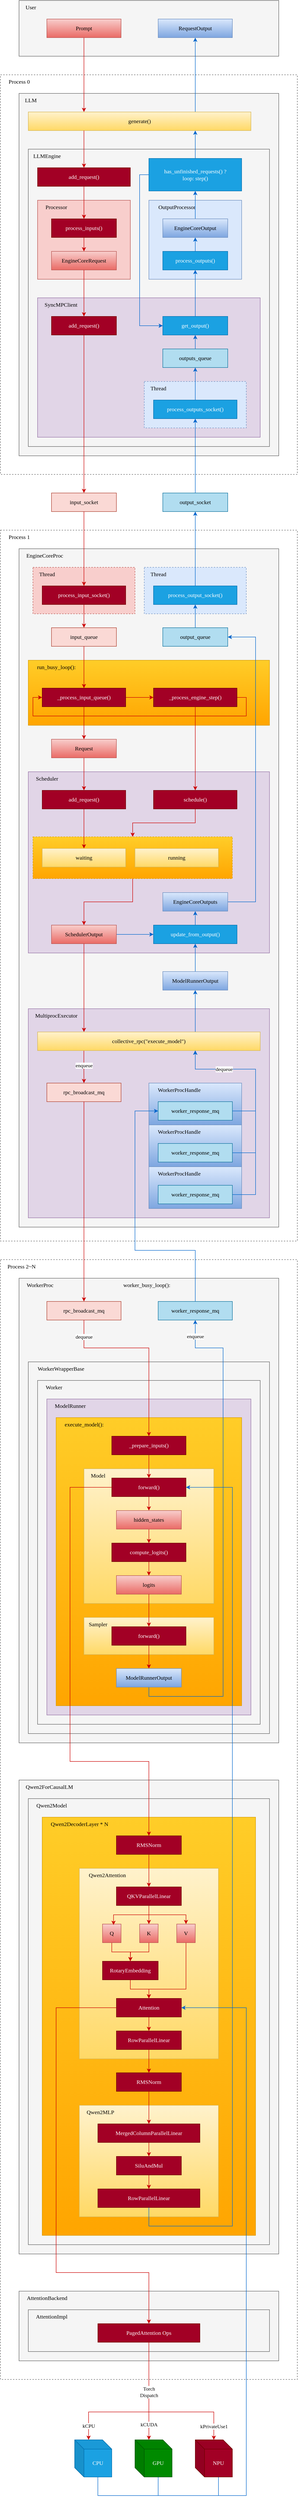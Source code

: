 <mxfile version="26.2.2">
  <diagram name="第 1 页" id="3zil4xG0uViYqBmfMzGI">
    <mxGraphModel dx="2298" dy="1813" grid="0" gridSize="10" guides="1" tooltips="1" connect="1" arrows="1" fold="1" page="0" pageScale="1" pageWidth="827" pageHeight="1169" math="0" shadow="0">
      <root>
        <mxCell id="0" />
        <mxCell id="1" parent="0" />
        <mxCell id="LIy3COJy61-hEHOoki2R-126" value="" style="rounded=0;whiteSpace=wrap;html=1;fillColor=#f5f5f5;strokeColor=#666666;fontColor=#333333;" parent="1" vertex="1">
          <mxGeometry x="240" y="-120" width="560" height="120" as="geometry" />
        </mxCell>
        <mxCell id="LIy3COJy61-hEHOoki2R-125" value="" style="rounded=0;whiteSpace=wrap;html=1;fillColor=none;dashed=1;strokeColor=#666666;" parent="1" vertex="1">
          <mxGeometry x="200" y="2590" width="640" height="2410" as="geometry" />
        </mxCell>
        <mxCell id="LIy3COJy61-hEHOoki2R-82" value="" style="rounded=0;whiteSpace=wrap;html=1;fillColor=none;dashed=1;strokeColor=#666666;" parent="1" vertex="1">
          <mxGeometry x="200" y="1020" width="640" height="1530" as="geometry" />
        </mxCell>
        <mxCell id="S0_RyhDASHA5Elp-pzC3-69" value="" style="rounded=0;whiteSpace=wrap;html=1;fillColor=none;dashed=1;strokeColor=#666666;" parent="1" vertex="1">
          <mxGeometry x="200" y="40" width="640" height="860" as="geometry" />
        </mxCell>
        <mxCell id="S0_RyhDASHA5Elp-pzC3-1" value="" style="rounded=0;whiteSpace=wrap;html=1;fillColor=#f5f5f5;fontColor=#333333;strokeColor=#666666;" parent="1" vertex="1">
          <mxGeometry x="240" y="80" width="560" height="780" as="geometry" />
        </mxCell>
        <mxCell id="S0_RyhDASHA5Elp-pzC3-3" value="" style="rounded=0;whiteSpace=wrap;html=1;fillColor=#f5f5f5;strokeColor=#666666;fontColor=#333333;" parent="1" vertex="1">
          <mxGeometry x="260" y="200" width="520" height="640" as="geometry" />
        </mxCell>
        <mxCell id="S0_RyhDASHA5Elp-pzC3-5" value="&lt;font face=&quot;Comic Sans MS&quot;&gt;LLM&lt;/font&gt;" style="text;html=1;align=center;verticalAlign=middle;resizable=0;points=[];autosize=1;strokeColor=none;fillColor=none;" parent="1" vertex="1">
          <mxGeometry x="240" y="80" width="50" height="30" as="geometry" />
        </mxCell>
        <mxCell id="S0_RyhDASHA5Elp-pzC3-7" value="&lt;font face=&quot;Comic Sans MS&quot;&gt;LLMEngine&lt;/font&gt;" style="text;html=1;align=center;verticalAlign=middle;resizable=0;points=[];autosize=1;strokeColor=none;fillColor=none;" parent="1" vertex="1">
          <mxGeometry x="260" y="200" width="80" height="30" as="geometry" />
        </mxCell>
        <mxCell id="S0_RyhDASHA5Elp-pzC3-21" style="edgeStyle=orthogonalEdgeStyle;rounded=0;orthogonalLoop=1;jettySize=auto;html=1;exitX=0.75;exitY=0;exitDx=0;exitDy=0;entryX=0.5;entryY=1;entryDx=0;entryDy=0;strokeColor=#0066CC;" parent="1" source="S0_RyhDASHA5Elp-pzC3-8" target="S0_RyhDASHA5Elp-pzC3-18" edge="1">
          <mxGeometry relative="1" as="geometry" />
        </mxCell>
        <mxCell id="S0_RyhDASHA5Elp-pzC3-8" value="&lt;font face=&quot;Comic Sans MS&quot;&gt;generate()&lt;/font&gt;" style="rounded=0;whiteSpace=wrap;html=1;fillColor=#fff2cc;strokeColor=#d6b656;gradientColor=#ffd966;" parent="1" vertex="1">
          <mxGeometry x="260" y="120" width="480" height="40" as="geometry" />
        </mxCell>
        <mxCell id="S0_RyhDASHA5Elp-pzC3-10" value="&lt;font face=&quot;Comic Sans MS&quot;&gt;add_request()&lt;/font&gt;" style="rounded=0;whiteSpace=wrap;html=1;fillColor=#a20025;fontColor=#ffffff;strokeColor=#6F0000;" parent="1" vertex="1">
          <mxGeometry x="280" y="240" width="200" height="40" as="geometry" />
        </mxCell>
        <mxCell id="S0_RyhDASHA5Elp-pzC3-22" value="" style="rounded=0;whiteSpace=wrap;html=1;fillColor=#f8cecc;strokeColor=#b85450;" parent="1" vertex="1">
          <mxGeometry x="280" y="310" width="200" height="170" as="geometry" />
        </mxCell>
        <mxCell id="S0_RyhDASHA5Elp-pzC3-31" style="edgeStyle=orthogonalEdgeStyle;rounded=0;orthogonalLoop=1;jettySize=auto;html=1;exitX=0.5;exitY=1;exitDx=0;exitDy=0;entryX=0.5;entryY=0;entryDx=0;entryDy=0;strokeColor=#CC0000;" parent="1" source="S0_RyhDASHA5Elp-pzC3-10" target="S0_RyhDASHA5Elp-pzC3-24" edge="1">
          <mxGeometry relative="1" as="geometry" />
        </mxCell>
        <mxCell id="S0_RyhDASHA5Elp-pzC3-46" style="edgeStyle=orthogonalEdgeStyle;rounded=0;orthogonalLoop=1;jettySize=auto;html=1;exitX=0.5;exitY=0;exitDx=0;exitDy=0;entryX=0.75;entryY=1;entryDx=0;entryDy=0;strokeColor=#0066CC;" parent="1" source="S0_RyhDASHA5Elp-pzC3-11" target="S0_RyhDASHA5Elp-pzC3-8" edge="1">
          <mxGeometry relative="1" as="geometry" />
        </mxCell>
        <mxCell id="S0_RyhDASHA5Elp-pzC3-11" value="&lt;div&gt;&lt;span style=&quot;font-family: &amp;quot;Comic Sans MS&amp;quot;; text-wrap-mode: nowrap;&quot;&gt;has_unfinished_requests() ?&lt;/span&gt;&lt;/div&gt;&lt;font face=&quot;Comic Sans MS&quot;&gt;loop: step()&lt;/font&gt;" style="rounded=0;whiteSpace=wrap;html=1;fillColor=#1ba1e2;fontColor=#ffffff;strokeColor=#006EAF;" parent="1" vertex="1">
          <mxGeometry x="520" y="220" width="200" height="70" as="geometry" />
        </mxCell>
        <mxCell id="S0_RyhDASHA5Elp-pzC3-12" style="edgeStyle=orthogonalEdgeStyle;rounded=0;orthogonalLoop=1;jettySize=auto;html=1;exitX=0.25;exitY=1;exitDx=0;exitDy=0;entryX=0.5;entryY=0;entryDx=0;entryDy=0;strokeColor=#CC0000;" parent="1" source="S0_RyhDASHA5Elp-pzC3-8" target="S0_RyhDASHA5Elp-pzC3-10" edge="1">
          <mxGeometry relative="1" as="geometry">
            <mxPoint x="380" y="240" as="targetPoint" />
          </mxGeometry>
        </mxCell>
        <mxCell id="S0_RyhDASHA5Elp-pzC3-20" style="edgeStyle=orthogonalEdgeStyle;rounded=0;orthogonalLoop=1;jettySize=auto;html=1;exitX=0.5;exitY=1;exitDx=0;exitDy=0;entryX=0.25;entryY=0;entryDx=0;entryDy=0;strokeColor=#CC0000;" parent="1" source="S0_RyhDASHA5Elp-pzC3-17" target="S0_RyhDASHA5Elp-pzC3-8" edge="1">
          <mxGeometry relative="1" as="geometry" />
        </mxCell>
        <mxCell id="S0_RyhDASHA5Elp-pzC3-17" value="&lt;font face=&quot;Comic Sans MS&quot;&gt;Prompt&lt;/font&gt;" style="rounded=0;whiteSpace=wrap;html=1;fillColor=#f8cecc;strokeColor=#b85450;gradientColor=#ea6b66;" parent="1" vertex="1">
          <mxGeometry x="300" y="-80" width="160" height="40" as="geometry" />
        </mxCell>
        <mxCell id="S0_RyhDASHA5Elp-pzC3-18" value="&lt;font face=&quot;Comic Sans MS&quot;&gt;RequestOutput&lt;/font&gt;" style="rounded=0;whiteSpace=wrap;html=1;fillColor=#dae8fc;gradientColor=#7ea6e0;strokeColor=#6c8ebf;" parent="1" vertex="1">
          <mxGeometry x="540" y="-80" width="160" height="40" as="geometry" />
        </mxCell>
        <mxCell id="S0_RyhDASHA5Elp-pzC3-23" value="&lt;font face=&quot;Comic Sans MS&quot;&gt;Processor&lt;/font&gt;" style="text;html=1;align=center;verticalAlign=middle;resizable=0;points=[];autosize=1;strokeColor=none;fillColor=none;" parent="1" vertex="1">
          <mxGeometry x="280" y="310" width="80" height="30" as="geometry" />
        </mxCell>
        <mxCell id="S0_RyhDASHA5Elp-pzC3-27" style="edgeStyle=orthogonalEdgeStyle;rounded=0;orthogonalLoop=1;jettySize=auto;html=1;exitX=0.5;exitY=1;exitDx=0;exitDy=0;entryX=0.5;entryY=0;entryDx=0;entryDy=0;strokeColor=#CC0000;" parent="1" source="S0_RyhDASHA5Elp-pzC3-24" target="S0_RyhDASHA5Elp-pzC3-26" edge="1">
          <mxGeometry relative="1" as="geometry" />
        </mxCell>
        <mxCell id="S0_RyhDASHA5Elp-pzC3-24" value="&lt;font face=&quot;Comic Sans MS&quot;&gt;process_inputs()&lt;/font&gt;" style="rounded=0;whiteSpace=wrap;html=1;fillColor=#a20025;fontColor=#ffffff;strokeColor=#6F0000;" parent="1" vertex="1">
          <mxGeometry x="310" y="350" width="140" height="40" as="geometry" />
        </mxCell>
        <mxCell id="S0_RyhDASHA5Elp-pzC3-26" value="&lt;font face=&quot;Comic Sans MS&quot;&gt;EngineCoreRequest&lt;/font&gt;" style="rounded=0;whiteSpace=wrap;html=1;fillColor=#f8cecc;gradientColor=#ea6b66;strokeColor=#b85450;" parent="1" vertex="1">
          <mxGeometry x="310" y="420" width="140" height="40" as="geometry" />
        </mxCell>
        <mxCell id="S0_RyhDASHA5Elp-pzC3-28" value="" style="rounded=0;whiteSpace=wrap;html=1;fillColor=#e1d5e7;strokeColor=#9673a6;" parent="1" vertex="1">
          <mxGeometry x="280" y="520" width="480" height="300" as="geometry" />
        </mxCell>
        <mxCell id="S0_RyhDASHA5Elp-pzC3-44" style="edgeStyle=orthogonalEdgeStyle;rounded=0;orthogonalLoop=1;jettySize=auto;html=1;exitX=0;exitY=0.5;exitDx=0;exitDy=0;entryX=0;entryY=0.5;entryDx=0;entryDy=0;strokeColor=#0066CC;" parent="1" source="S0_RyhDASHA5Elp-pzC3-11" target="S0_RyhDASHA5Elp-pzC3-40" edge="1">
          <mxGeometry relative="1" as="geometry" />
        </mxCell>
        <mxCell id="S0_RyhDASHA5Elp-pzC3-37" style="edgeStyle=orthogonalEdgeStyle;rounded=0;orthogonalLoop=1;jettySize=auto;html=1;exitX=0.5;exitY=1;exitDx=0;exitDy=0;entryX=0.5;entryY=0;entryDx=0;entryDy=0;strokeColor=#CC0000;" parent="1" source="S0_RyhDASHA5Elp-pzC3-26" target="S0_RyhDASHA5Elp-pzC3-35" edge="1">
          <mxGeometry relative="1" as="geometry" />
        </mxCell>
        <mxCell id="S0_RyhDASHA5Elp-pzC3-32" value="&lt;font face=&quot;Comic Sans MS&quot;&gt;SyncMPClient&lt;/font&gt;" style="text;html=1;align=center;verticalAlign=middle;resizable=0;points=[];autosize=1;strokeColor=none;fillColor=none;" parent="1" vertex="1">
          <mxGeometry x="280" y="520" width="100" height="30" as="geometry" />
        </mxCell>
        <mxCell id="S0_RyhDASHA5Elp-pzC3-33" value="" style="rounded=0;whiteSpace=wrap;html=1;fillColor=#dae8fc;strokeColor=#6c8ebf;" parent="1" vertex="1">
          <mxGeometry x="520" y="310" width="200" height="170" as="geometry" />
        </mxCell>
        <mxCell id="S0_RyhDASHA5Elp-pzC3-34" value="&lt;font face=&quot;Comic Sans MS&quot;&gt;OutputProcessor&lt;/font&gt;" style="text;html=1;align=center;verticalAlign=middle;resizable=0;points=[];autosize=1;strokeColor=none;fillColor=none;" parent="1" vertex="1">
          <mxGeometry x="520" y="310" width="120" height="30" as="geometry" />
        </mxCell>
        <mxCell id="S0_RyhDASHA5Elp-pzC3-39" style="edgeStyle=orthogonalEdgeStyle;rounded=0;orthogonalLoop=1;jettySize=auto;html=1;exitX=0.5;exitY=1;exitDx=0;exitDy=0;strokeColor=#CC0000;" parent="1" source="S0_RyhDASHA5Elp-pzC3-35" target="S0_RyhDASHA5Elp-pzC3-38" edge="1">
          <mxGeometry relative="1" as="geometry" />
        </mxCell>
        <mxCell id="S0_RyhDASHA5Elp-pzC3-35" value="&lt;font face=&quot;Comic Sans MS&quot;&gt;add_request()&lt;/font&gt;" style="rounded=0;whiteSpace=wrap;html=1;fillColor=#a20025;fontColor=#ffffff;strokeColor=#6F0000;" parent="1" vertex="1">
          <mxGeometry x="310" y="560" width="140" height="40" as="geometry" />
        </mxCell>
        <mxCell id="S0_RyhDASHA5Elp-pzC3-38" value="&lt;font face=&quot;Comic Sans MS&quot;&gt;input_socket&lt;/font&gt;" style="rounded=0;whiteSpace=wrap;html=1;fillColor=#fad9d5;strokeColor=#ae4132;" parent="1" vertex="1">
          <mxGeometry x="310" y="940" width="140" height="40" as="geometry" />
        </mxCell>
        <mxCell id="S0_RyhDASHA5Elp-pzC3-47" style="edgeStyle=orthogonalEdgeStyle;rounded=0;orthogonalLoop=1;jettySize=auto;html=1;exitX=0.5;exitY=0;exitDx=0;exitDy=0;entryX=0.5;entryY=1;entryDx=0;entryDy=0;strokeColor=#0066CC;" parent="1" source="S0_RyhDASHA5Elp-pzC3-40" target="S0_RyhDASHA5Elp-pzC3-49" edge="1">
          <mxGeometry relative="1" as="geometry" />
        </mxCell>
        <mxCell id="S0_RyhDASHA5Elp-pzC3-40" value="&lt;font face=&quot;Comic Sans MS&quot;&gt;get_output()&lt;/font&gt;" style="rounded=0;whiteSpace=wrap;html=1;fillColor=#1ba1e2;fontColor=#ffffff;strokeColor=#006EAF;" parent="1" vertex="1">
          <mxGeometry x="550" y="560" width="140" height="40" as="geometry" />
        </mxCell>
        <mxCell id="S0_RyhDASHA5Elp-pzC3-51" style="edgeStyle=orthogonalEdgeStyle;rounded=0;orthogonalLoop=1;jettySize=auto;html=1;exitX=0.5;exitY=0;exitDx=0;exitDy=0;entryX=0.5;entryY=1;entryDx=0;entryDy=0;strokeColor=#0066CC;" parent="1" source="S0_RyhDASHA5Elp-pzC3-49" target="S0_RyhDASHA5Elp-pzC3-50" edge="1">
          <mxGeometry relative="1" as="geometry" />
        </mxCell>
        <mxCell id="S0_RyhDASHA5Elp-pzC3-49" value="&lt;font face=&quot;Comic Sans MS&quot;&gt;process_outputs()&lt;/font&gt;" style="rounded=0;whiteSpace=wrap;html=1;fillColor=#1ba1e2;fontColor=#ffffff;strokeColor=#006EAF;" parent="1" vertex="1">
          <mxGeometry x="550" y="420" width="140" height="40" as="geometry" />
        </mxCell>
        <mxCell id="S0_RyhDASHA5Elp-pzC3-53" style="edgeStyle=orthogonalEdgeStyle;rounded=0;orthogonalLoop=1;jettySize=auto;html=1;exitX=0.5;exitY=0;exitDx=0;exitDy=0;strokeColor=#0066CC;" parent="1" source="S0_RyhDASHA5Elp-pzC3-50" target="S0_RyhDASHA5Elp-pzC3-11" edge="1">
          <mxGeometry relative="1" as="geometry" />
        </mxCell>
        <mxCell id="S0_RyhDASHA5Elp-pzC3-50" value="&lt;font face=&quot;Comic Sans MS&quot;&gt;EngineCoreOutput&lt;/font&gt;" style="rounded=0;whiteSpace=wrap;html=1;fillColor=#dae8fc;gradientColor=#7ea6e0;strokeColor=#6c8ebf;" parent="1" vertex="1">
          <mxGeometry x="550" y="350" width="140" height="40" as="geometry" />
        </mxCell>
        <mxCell id="S0_RyhDASHA5Elp-pzC3-59" style="edgeStyle=orthogonalEdgeStyle;rounded=0;orthogonalLoop=1;jettySize=auto;html=1;exitX=0.5;exitY=0;exitDx=0;exitDy=0;strokeColor=#0066CC;" parent="1" source="S0_RyhDASHA5Elp-pzC3-57" target="S0_RyhDASHA5Elp-pzC3-40" edge="1">
          <mxGeometry relative="1" as="geometry" />
        </mxCell>
        <mxCell id="S0_RyhDASHA5Elp-pzC3-57" value="&lt;font face=&quot;Comic Sans MS&quot;&gt;outputs_queue&lt;/font&gt;" style="rounded=0;whiteSpace=wrap;html=1;fillColor=#b1ddf0;strokeColor=#10739e;" parent="1" vertex="1">
          <mxGeometry x="550" y="630" width="140" height="40" as="geometry" />
        </mxCell>
        <mxCell id="S0_RyhDASHA5Elp-pzC3-61" value="" style="rounded=0;whiteSpace=wrap;html=1;dashed=1;strokeColor=#6c8ebf;fillColor=#dae8fc;" parent="1" vertex="1">
          <mxGeometry x="510" y="700" width="220" height="100" as="geometry" />
        </mxCell>
        <mxCell id="S0_RyhDASHA5Elp-pzC3-64" style="edgeStyle=orthogonalEdgeStyle;rounded=0;orthogonalLoop=1;jettySize=auto;html=1;exitX=0.5;exitY=0;exitDx=0;exitDy=0;strokeColor=#0066CC;" parent="1" source="S0_RyhDASHA5Elp-pzC3-60" target="S0_RyhDASHA5Elp-pzC3-57" edge="1">
          <mxGeometry relative="1" as="geometry">
            <Array as="points">
              <mxPoint x="620" y="730" />
              <mxPoint x="620" y="730" />
            </Array>
          </mxGeometry>
        </mxCell>
        <mxCell id="S0_RyhDASHA5Elp-pzC3-60" value="&lt;font face=&quot;Comic Sans MS&quot;&gt;process_outputs_socket()&lt;/font&gt;" style="rounded=0;whiteSpace=wrap;html=1;fillColor=#1ba1e2;fontColor=#ffffff;strokeColor=#006EAF;" parent="1" vertex="1">
          <mxGeometry x="530" y="740" width="180" height="40" as="geometry" />
        </mxCell>
        <mxCell id="S0_RyhDASHA5Elp-pzC3-62" value="&lt;font face=&quot;Comic Sans MS&quot;&gt;Thread&lt;/font&gt;" style="text;html=1;align=center;verticalAlign=middle;resizable=0;points=[];autosize=1;strokeColor=none;fillColor=none;" parent="1" vertex="1">
          <mxGeometry x="510" y="700" width="60" height="30" as="geometry" />
        </mxCell>
        <mxCell id="S0_RyhDASHA5Elp-pzC3-66" style="edgeStyle=orthogonalEdgeStyle;rounded=0;orthogonalLoop=1;jettySize=auto;html=1;exitX=0.5;exitY=0;exitDx=0;exitDy=0;entryX=0.5;entryY=1;entryDx=0;entryDy=0;strokeColor=#0066CC;" parent="1" source="S0_RyhDASHA5Elp-pzC3-65" target="S0_RyhDASHA5Elp-pzC3-60" edge="1">
          <mxGeometry relative="1" as="geometry" />
        </mxCell>
        <mxCell id="S0_RyhDASHA5Elp-pzC3-65" value="&lt;font face=&quot;Comic Sans MS&quot;&gt;output_socket&lt;/font&gt;" style="rounded=0;whiteSpace=wrap;html=1;fillColor=#b1ddf0;strokeColor=#10739e;" parent="1" vertex="1">
          <mxGeometry x="550" y="940" width="140" height="40" as="geometry" />
        </mxCell>
        <mxCell id="LIy3COJy61-hEHOoki2R-2" value="" style="rounded=0;whiteSpace=wrap;html=1;fillColor=#f5f5f5;fontColor=#333333;strokeColor=#666666;" parent="1" vertex="1">
          <mxGeometry x="240" y="1060" width="560" height="1460" as="geometry" />
        </mxCell>
        <mxCell id="LIy3COJy61-hEHOoki2R-1" value="" style="rounded=0;whiteSpace=wrap;html=1;dashed=1;strokeColor=#b85450;fillColor=#f8cecc;" parent="1" vertex="1">
          <mxGeometry x="270" y="1100" width="220" height="100" as="geometry" />
        </mxCell>
        <mxCell id="LIy3COJy61-hEHOoki2R-3" value="" style="rounded=0;whiteSpace=wrap;html=1;dashed=1;strokeColor=#6c8ebf;fillColor=#dae8fc;" parent="1" vertex="1">
          <mxGeometry x="510" y="1100" width="220" height="100" as="geometry" />
        </mxCell>
        <mxCell id="LIy3COJy61-hEHOoki2R-6" style="edgeStyle=orthogonalEdgeStyle;rounded=0;orthogonalLoop=1;jettySize=auto;html=1;exitX=0.5;exitY=1;exitDx=0;exitDy=0;strokeColor=#CC0000;" parent="1" source="S0_RyhDASHA5Elp-pzC3-38" target="LIy3COJy61-hEHOoki2R-5" edge="1">
          <mxGeometry relative="1" as="geometry" />
        </mxCell>
        <mxCell id="LIy3COJy61-hEHOoki2R-8" style="edgeStyle=orthogonalEdgeStyle;rounded=0;orthogonalLoop=1;jettySize=auto;html=1;exitX=0.5;exitY=0;exitDx=0;exitDy=0;entryX=0.5;entryY=1;entryDx=0;entryDy=0;strokeColor=#0066CC;" parent="1" source="LIy3COJy61-hEHOoki2R-4" target="S0_RyhDASHA5Elp-pzC3-65" edge="1">
          <mxGeometry relative="1" as="geometry" />
        </mxCell>
        <mxCell id="LIy3COJy61-hEHOoki2R-4" value="&lt;font face=&quot;Comic Sans MS&quot;&gt;process_output_socket()&lt;/font&gt;" style="rounded=0;whiteSpace=wrap;html=1;fillColor=#1ba1e2;fontColor=#ffffff;strokeColor=#006EAF;" parent="1" vertex="1">
          <mxGeometry x="530" y="1140" width="180" height="40" as="geometry" />
        </mxCell>
        <mxCell id="LIy3COJy61-hEHOoki2R-14" style="edgeStyle=orthogonalEdgeStyle;rounded=0;orthogonalLoop=1;jettySize=auto;html=1;exitX=0.5;exitY=1;exitDx=0;exitDy=0;entryX=0.5;entryY=0;entryDx=0;entryDy=0;strokeColor=#CC0000;" parent="1" source="LIy3COJy61-hEHOoki2R-5" target="LIy3COJy61-hEHOoki2R-13" edge="1">
          <mxGeometry relative="1" as="geometry" />
        </mxCell>
        <mxCell id="LIy3COJy61-hEHOoki2R-5" value="&lt;font face=&quot;Comic Sans MS&quot;&gt;process_input_socket()&lt;/font&gt;" style="rounded=0;whiteSpace=wrap;html=1;fillColor=#a20025;fontColor=#ffffff;strokeColor=#6F0000;" parent="1" vertex="1">
          <mxGeometry x="290" y="1140" width="180" height="40" as="geometry" />
        </mxCell>
        <mxCell id="LIy3COJy61-hEHOoki2R-9" value="&lt;font face=&quot;Comic Sans MS&quot;&gt;Thread&lt;/font&gt;" style="text;html=1;align=center;verticalAlign=middle;resizable=0;points=[];autosize=1;strokeColor=none;fillColor=none;" parent="1" vertex="1">
          <mxGeometry x="270" y="1100" width="60" height="30" as="geometry" />
        </mxCell>
        <mxCell id="LIy3COJy61-hEHOoki2R-10" value="&lt;font face=&quot;Comic Sans MS&quot;&gt;Thread&lt;/font&gt;" style="text;html=1;align=center;verticalAlign=middle;resizable=0;points=[];autosize=1;strokeColor=none;fillColor=none;" parent="1" vertex="1">
          <mxGeometry x="510" y="1100" width="60" height="30" as="geometry" />
        </mxCell>
        <mxCell id="LIy3COJy61-hEHOoki2R-12" style="edgeStyle=orthogonalEdgeStyle;rounded=0;orthogonalLoop=1;jettySize=auto;html=1;entryX=0.5;entryY=1;entryDx=0;entryDy=0;strokeColor=#0066CC;" parent="1" source="LIy3COJy61-hEHOoki2R-11" target="LIy3COJy61-hEHOoki2R-4" edge="1">
          <mxGeometry relative="1" as="geometry" />
        </mxCell>
        <mxCell id="LIy3COJy61-hEHOoki2R-11" value="&lt;font face=&quot;Comic Sans MS&quot;&gt;output_queue&lt;/font&gt;" style="rounded=0;whiteSpace=wrap;html=1;fillColor=#b1ddf0;strokeColor=#10739e;" parent="1" vertex="1">
          <mxGeometry x="550" y="1230" width="140" height="40" as="geometry" />
        </mxCell>
        <mxCell id="LIy3COJy61-hEHOoki2R-13" value="&lt;font face=&quot;Comic Sans MS&quot;&gt;input_queue&lt;/font&gt;" style="rounded=0;whiteSpace=wrap;html=1;fillColor=#fad9d5;strokeColor=#ae4132;" parent="1" vertex="1">
          <mxGeometry x="310" y="1230" width="140" height="40" as="geometry" />
        </mxCell>
        <mxCell id="LIy3COJy61-hEHOoki2R-16" value="&lt;font face=&quot;Comic Sans MS&quot;&gt;EngineCoreProc&lt;/font&gt;" style="text;html=1;align=center;verticalAlign=middle;resizable=0;points=[];autosize=1;strokeColor=none;fillColor=none;" parent="1" vertex="1">
          <mxGeometry x="240" y="1060" width="110" height="30" as="geometry" />
        </mxCell>
        <mxCell id="LIy3COJy61-hEHOoki2R-17" value="" style="rounded=0;whiteSpace=wrap;html=1;fillColor=#ffcd28;strokeColor=#d79b00;gradientColor=#ffa500;" parent="1" vertex="1">
          <mxGeometry x="260" y="1300" width="520" height="140" as="geometry" />
        </mxCell>
        <mxCell id="LIy3COJy61-hEHOoki2R-23" style="edgeStyle=orthogonalEdgeStyle;rounded=0;orthogonalLoop=1;jettySize=auto;html=1;exitX=0.5;exitY=1;exitDx=0;exitDy=0;strokeColor=#CC0000;" parent="1" source="LIy3COJy61-hEHOoki2R-13" target="LIy3COJy61-hEHOoki2R-19" edge="1">
          <mxGeometry relative="1" as="geometry" />
        </mxCell>
        <mxCell id="LIy3COJy61-hEHOoki2R-18" value="&lt;font face=&quot;Comic Sans MS&quot;&gt;run_busy_loop():&lt;/font&gt;" style="text;html=1;align=center;verticalAlign=middle;resizable=0;points=[];autosize=1;strokeColor=none;fillColor=none;" parent="1" vertex="1">
          <mxGeometry x="260" y="1300" width="120" height="30" as="geometry" />
        </mxCell>
        <mxCell id="LIy3COJy61-hEHOoki2R-21" style="edgeStyle=orthogonalEdgeStyle;rounded=0;orthogonalLoop=1;jettySize=auto;html=1;exitX=1;exitY=0.5;exitDx=0;exitDy=0;entryX=0;entryY=0.5;entryDx=0;entryDy=0;strokeColor=#CC0000;" parent="1" source="LIy3COJy61-hEHOoki2R-19" target="LIy3COJy61-hEHOoki2R-20" edge="1">
          <mxGeometry relative="1" as="geometry" />
        </mxCell>
        <mxCell id="LIy3COJy61-hEHOoki2R-28" style="edgeStyle=orthogonalEdgeStyle;rounded=0;orthogonalLoop=1;jettySize=auto;html=1;exitX=0.5;exitY=1;exitDx=0;exitDy=0;entryX=0.5;entryY=0;entryDx=0;entryDy=0;strokeColor=#CC0000;" parent="1" source="LIy3COJy61-hEHOoki2R-19" target="LIy3COJy61-hEHOoki2R-27" edge="1">
          <mxGeometry relative="1" as="geometry" />
        </mxCell>
        <mxCell id="LIy3COJy61-hEHOoki2R-19" value="&lt;font face=&quot;Comic Sans MS&quot;&gt;_process_input_queue()&lt;/font&gt;" style="rounded=0;whiteSpace=wrap;html=1;fillColor=#a20025;fontColor=#ffffff;strokeColor=#6F0000;" parent="1" vertex="1">
          <mxGeometry x="290" y="1360" width="180" height="40" as="geometry" />
        </mxCell>
        <mxCell id="LIy3COJy61-hEHOoki2R-22" style="edgeStyle=orthogonalEdgeStyle;rounded=0;orthogonalLoop=1;jettySize=auto;html=1;exitX=1;exitY=0.5;exitDx=0;exitDy=0;entryX=0;entryY=0.5;entryDx=0;entryDy=0;strokeColor=#CC0000;" parent="1" source="LIy3COJy61-hEHOoki2R-20" target="LIy3COJy61-hEHOoki2R-19" edge="1">
          <mxGeometry relative="1" as="geometry">
            <Array as="points">
              <mxPoint x="730" y="1380" />
              <mxPoint x="730" y="1420" />
              <mxPoint x="270" y="1420" />
              <mxPoint x="270" y="1380" />
            </Array>
          </mxGeometry>
        </mxCell>
        <mxCell id="LIy3COJy61-hEHOoki2R-20" value="&lt;font face=&quot;Comic Sans MS&quot;&gt;_process_engine_step()&lt;/font&gt;" style="rounded=0;whiteSpace=wrap;html=1;fillColor=#a20025;fontColor=#ffffff;strokeColor=#6F0000;" parent="1" vertex="1">
          <mxGeometry x="530" y="1360" width="180" height="40" as="geometry" />
        </mxCell>
        <mxCell id="LIy3COJy61-hEHOoki2R-25" value="" style="rounded=0;whiteSpace=wrap;html=1;strokeColor=#9673a6;fillColor=#e1d5e7;" parent="1" vertex="1">
          <mxGeometry x="260" y="1540" width="520" height="390" as="geometry" />
        </mxCell>
        <mxCell id="LIy3COJy61-hEHOoki2R-38" style="edgeStyle=orthogonalEdgeStyle;rounded=0;orthogonalLoop=1;jettySize=auto;html=1;strokeColor=#CC0000;" parent="1" source="LIy3COJy61-hEHOoki2R-20" target="LIy3COJy61-hEHOoki2R-37" edge="1">
          <mxGeometry relative="1" as="geometry" />
        </mxCell>
        <mxCell id="LIy3COJy61-hEHOoki2R-26" value="&lt;font face=&quot;Comic Sans MS&quot;&gt;Scheduler&lt;/font&gt;" style="text;html=1;align=center;verticalAlign=middle;resizable=0;points=[];autosize=1;strokeColor=none;fillColor=none;" parent="1" vertex="1">
          <mxGeometry x="260" y="1540" width="80" height="30" as="geometry" />
        </mxCell>
        <mxCell id="LIy3COJy61-hEHOoki2R-33" style="edgeStyle=orthogonalEdgeStyle;rounded=0;orthogonalLoop=1;jettySize=auto;html=1;exitX=0.5;exitY=1;exitDx=0;exitDy=0;strokeColor=#CC0000;" parent="1" source="LIy3COJy61-hEHOoki2R-27" target="LIy3COJy61-hEHOoki2R-30" edge="1">
          <mxGeometry relative="1" as="geometry" />
        </mxCell>
        <mxCell id="LIy3COJy61-hEHOoki2R-27" value="&lt;font face=&quot;Comic Sans MS&quot;&gt;Request&lt;/font&gt;" style="rounded=0;whiteSpace=wrap;html=1;fillColor=#f8cecc;gradientColor=#ea6b66;strokeColor=#b85450;" parent="1" vertex="1">
          <mxGeometry x="310" y="1470" width="140" height="40" as="geometry" />
        </mxCell>
        <mxCell id="LIy3COJy61-hEHOoki2R-49" style="edgeStyle=orthogonalEdgeStyle;rounded=0;orthogonalLoop=1;jettySize=auto;html=1;exitX=0.5;exitY=1;exitDx=0;exitDy=0;entryX=0.5;entryY=0;entryDx=0;entryDy=0;strokeColor=#CC0000;" parent="1" source="LIy3COJy61-hEHOoki2R-41" target="LIy3COJy61-hEHOoki2R-48" edge="1">
          <mxGeometry relative="1" as="geometry" />
        </mxCell>
        <mxCell id="LIy3COJy61-hEHOoki2R-41" value="" style="rounded=0;whiteSpace=wrap;html=1;dashed=1;strokeColor=#d79b00;fillColor=#ffcd28;gradientColor=#ffa500;" parent="1" vertex="1">
          <mxGeometry x="270" y="1680" width="430" height="90" as="geometry" />
        </mxCell>
        <mxCell id="LIy3COJy61-hEHOoki2R-34" style="edgeStyle=orthogonalEdgeStyle;rounded=0;orthogonalLoop=1;jettySize=auto;html=1;exitX=0.5;exitY=1;exitDx=0;exitDy=0;strokeColor=#CC0000;" parent="1" source="LIy3COJy61-hEHOoki2R-30" target="LIy3COJy61-hEHOoki2R-32" edge="1">
          <mxGeometry relative="1" as="geometry" />
        </mxCell>
        <mxCell id="LIy3COJy61-hEHOoki2R-30" value="&lt;font face=&quot;Comic Sans MS&quot;&gt;add_request()&lt;/font&gt;" style="rounded=0;whiteSpace=wrap;html=1;fillColor=#a20025;fontColor=#ffffff;strokeColor=#6F0000;" parent="1" vertex="1">
          <mxGeometry x="290" y="1580" width="180" height="40" as="geometry" />
        </mxCell>
        <mxCell id="LIy3COJy61-hEHOoki2R-32" value="&lt;font face=&quot;Comic Sans MS&quot;&gt;waiting&lt;/font&gt;" style="rounded=0;whiteSpace=wrap;html=1;fillColor=#fff2cc;strokeColor=#d6b656;gradientColor=#ffd966;" parent="1" vertex="1">
          <mxGeometry x="290" y="1705" width="180" height="40" as="geometry" />
        </mxCell>
        <mxCell id="LIy3COJy61-hEHOoki2R-45" style="edgeStyle=orthogonalEdgeStyle;rounded=0;orthogonalLoop=1;jettySize=auto;html=1;exitX=1;exitY=0.5;exitDx=0;exitDy=0;entryX=1;entryY=0.5;entryDx=0;entryDy=0;strokeColor=#0066CC;" parent="1" source="LIy3COJy61-hEHOoki2R-35" target="LIy3COJy61-hEHOoki2R-11" edge="1">
          <mxGeometry relative="1" as="geometry">
            <Array as="points">
              <mxPoint x="750" y="1820" />
              <mxPoint x="750" y="1250" />
            </Array>
          </mxGeometry>
        </mxCell>
        <mxCell id="LIy3COJy61-hEHOoki2R-35" value="&lt;font face=&quot;Comic Sans MS&quot;&gt;EngineCoreOutputs&lt;/font&gt;" style="rounded=0;whiteSpace=wrap;html=1;fillColor=#dae8fc;gradientColor=#7ea6e0;strokeColor=#6c8ebf;" parent="1" vertex="1">
          <mxGeometry x="550" y="1800" width="140" height="40" as="geometry" />
        </mxCell>
        <mxCell id="LIy3COJy61-hEHOoki2R-44" style="edgeStyle=orthogonalEdgeStyle;rounded=0;orthogonalLoop=1;jettySize=auto;html=1;exitX=0.5;exitY=1;exitDx=0;exitDy=0;entryX=0.5;entryY=0;entryDx=0;entryDy=0;strokeColor=#CC0000;" parent="1" source="LIy3COJy61-hEHOoki2R-37" target="LIy3COJy61-hEHOoki2R-41" edge="1">
          <mxGeometry relative="1" as="geometry" />
        </mxCell>
        <mxCell id="LIy3COJy61-hEHOoki2R-37" value="&lt;font face=&quot;Comic Sans MS&quot;&gt;schedule()&lt;/font&gt;" style="rounded=0;whiteSpace=wrap;html=1;fillColor=#a20025;fontColor=#ffffff;strokeColor=#6F0000;" parent="1" vertex="1">
          <mxGeometry x="530" y="1580" width="180" height="40" as="geometry" />
        </mxCell>
        <mxCell id="LIy3COJy61-hEHOoki2R-46" style="edgeStyle=orthogonalEdgeStyle;rounded=0;orthogonalLoop=1;jettySize=auto;html=1;exitX=0.5;exitY=0;exitDx=0;exitDy=0;entryX=0.5;entryY=1;entryDx=0;entryDy=0;strokeColor=#0066CC;" parent="1" source="LIy3COJy61-hEHOoki2R-39" target="LIy3COJy61-hEHOoki2R-35" edge="1">
          <mxGeometry relative="1" as="geometry" />
        </mxCell>
        <mxCell id="LIy3COJy61-hEHOoki2R-39" value="&lt;font face=&quot;Comic Sans MS&quot;&gt;update_from_output()&lt;/font&gt;" style="rounded=0;whiteSpace=wrap;html=1;fillColor=#1ba1e2;fontColor=#ffffff;strokeColor=#006EAF;" parent="1" vertex="1">
          <mxGeometry x="530" y="1870" width="180" height="40" as="geometry" />
        </mxCell>
        <mxCell id="LIy3COJy61-hEHOoki2R-40" value="&lt;font face=&quot;Comic Sans MS&quot;&gt;running&lt;/font&gt;" style="rounded=0;whiteSpace=wrap;html=1;fillColor=#fff2cc;strokeColor=#d6b656;gradientColor=#ffd966;" parent="1" vertex="1">
          <mxGeometry x="490" y="1705" width="180" height="40" as="geometry" />
        </mxCell>
        <mxCell id="LIy3COJy61-hEHOoki2R-50" style="edgeStyle=orthogonalEdgeStyle;rounded=0;orthogonalLoop=1;jettySize=auto;html=1;exitX=1;exitY=0.5;exitDx=0;exitDy=0;entryX=0;entryY=0.5;entryDx=0;entryDy=0;strokeColor=#0066CC;" parent="1" source="LIy3COJy61-hEHOoki2R-48" target="LIy3COJy61-hEHOoki2R-39" edge="1">
          <mxGeometry relative="1" as="geometry" />
        </mxCell>
        <mxCell id="LIy3COJy61-hEHOoki2R-48" value="&lt;font face=&quot;Comic Sans MS&quot;&gt;SchedulerOutput&lt;/font&gt;" style="rounded=0;whiteSpace=wrap;html=1;fillColor=#f8cecc;gradientColor=#ea6b66;strokeColor=#b85450;" parent="1" vertex="1">
          <mxGeometry x="310" y="1870" width="140" height="40" as="geometry" />
        </mxCell>
        <mxCell id="LIy3COJy61-hEHOoki2R-53" style="edgeStyle=orthogonalEdgeStyle;rounded=0;orthogonalLoop=1;jettySize=auto;html=1;exitX=0.5;exitY=0;exitDx=0;exitDy=0;entryX=0.5;entryY=1;entryDx=0;entryDy=0;strokeColor=#0066CC;" parent="1" source="LIy3COJy61-hEHOoki2R-51" target="LIy3COJy61-hEHOoki2R-39" edge="1">
          <mxGeometry relative="1" as="geometry" />
        </mxCell>
        <mxCell id="LIy3COJy61-hEHOoki2R-51" value="&lt;font face=&quot;Comic Sans MS&quot;&gt;ModelRunnerOutput&lt;/font&gt;" style="rounded=0;whiteSpace=wrap;html=1;fillColor=#dae8fc;gradientColor=#7ea6e0;strokeColor=#6c8ebf;" parent="1" vertex="1">
          <mxGeometry x="550" y="1970" width="140" height="40" as="geometry" />
        </mxCell>
        <mxCell id="LIy3COJy61-hEHOoki2R-55" value="" style="rounded=0;whiteSpace=wrap;html=1;fillColor=#e1d5e7;strokeColor=#9673a6;" parent="1" vertex="1">
          <mxGeometry x="260" y="2050" width="520" height="450" as="geometry" />
        </mxCell>
        <mxCell id="LIy3COJy61-hEHOoki2R-79" style="edgeStyle=orthogonalEdgeStyle;rounded=0;orthogonalLoop=1;jettySize=auto;html=1;exitX=0.5;exitY=1;exitDx=0;exitDy=0;entryX=0.208;entryY=0.001;entryDx=0;entryDy=0;entryPerimeter=0;strokeColor=#CC0000;" parent="1" source="LIy3COJy61-hEHOoki2R-48" target="LIy3COJy61-hEHOoki2R-58" edge="1">
          <mxGeometry relative="1" as="geometry">
            <Array as="points">
              <mxPoint x="380" y="2100" />
            </Array>
          </mxGeometry>
        </mxCell>
        <mxCell id="LIy3COJy61-hEHOoki2R-56" value="&lt;font face=&quot;Comic Sans MS&quot;&gt;MultiprocExecutor&lt;/font&gt;" style="text;html=1;align=center;verticalAlign=middle;resizable=0;points=[];autosize=1;strokeColor=none;fillColor=none;" parent="1" vertex="1">
          <mxGeometry x="255" y="2050" width="130" height="30" as="geometry" />
        </mxCell>
        <mxCell id="LIy3COJy61-hEHOoki2R-60" style="edgeStyle=orthogonalEdgeStyle;rounded=0;orthogonalLoop=1;jettySize=auto;html=1;exitX=0.208;exitY=0.994;exitDx=0;exitDy=0;entryX=0.5;entryY=0;entryDx=0;entryDy=0;exitPerimeter=0;strokeColor=#CC0000;" parent="1" source="LIy3COJy61-hEHOoki2R-58" target="LIy3COJy61-hEHOoki2R-59" edge="1">
          <mxGeometry relative="1" as="geometry" />
        </mxCell>
        <mxCell id="LIy3COJy61-hEHOoki2R-61" value="&lt;font face=&quot;Comic Sans MS&quot;&gt;enqueue&lt;/font&gt;" style="edgeLabel;html=1;align=center;verticalAlign=middle;resizable=0;points=[];" parent="LIy3COJy61-hEHOoki2R-60" vertex="1" connectable="0">
          <mxGeometry x="-0.087" relative="1" as="geometry">
            <mxPoint as="offset" />
          </mxGeometry>
        </mxCell>
        <mxCell id="LIy3COJy61-hEHOoki2R-80" style="edgeStyle=orthogonalEdgeStyle;rounded=0;orthogonalLoop=1;jettySize=auto;html=1;exitX=0.75;exitY=0;exitDx=0;exitDy=0;entryX=0.5;entryY=1;entryDx=0;entryDy=0;strokeColor=#0066CC;" parent="1" source="LIy3COJy61-hEHOoki2R-58" target="LIy3COJy61-hEHOoki2R-51" edge="1">
          <mxGeometry relative="1" as="geometry">
            <Array as="points">
              <mxPoint x="620" y="2100" />
            </Array>
          </mxGeometry>
        </mxCell>
        <mxCell id="LIy3COJy61-hEHOoki2R-58" value="&lt;font face=&quot;Comic Sans MS&quot;&gt;collective_rpc(&quot;execute_model&quot;)&lt;/font&gt;" style="rounded=0;whiteSpace=wrap;html=1;fillColor=#fff2cc;gradientColor=#ffd966;strokeColor=#d6b656;" parent="1" vertex="1">
          <mxGeometry x="280" y="2100" width="480" height="40" as="geometry" />
        </mxCell>
        <mxCell id="LIy3COJy61-hEHOoki2R-59" value="&lt;font face=&quot;Comic Sans MS&quot;&gt;rpc_broadcast_mq&lt;/font&gt;" style="rounded=0;whiteSpace=wrap;html=1;fillColor=#fad9d5;strokeColor=#ae4132;" parent="1" vertex="1">
          <mxGeometry x="300" y="2210" width="160" height="40" as="geometry" />
        </mxCell>
        <mxCell id="LIy3COJy61-hEHOoki2R-64" value="" style="rounded=0;whiteSpace=wrap;html=1;fillColor=#dae8fc;strokeColor=#6c8ebf;gradientColor=#7ea6e0;" parent="1" vertex="1">
          <mxGeometry x="520" y="2210" width="200" height="90" as="geometry" />
        </mxCell>
        <mxCell id="LIy3COJy61-hEHOoki2R-74" style="edgeStyle=orthogonalEdgeStyle;rounded=0;orthogonalLoop=1;jettySize=auto;html=1;exitX=1;exitY=0.5;exitDx=0;exitDy=0;strokeColor=#0066CC;" parent="1" source="LIy3COJy61-hEHOoki2R-62" edge="1">
          <mxGeometry relative="1" as="geometry">
            <mxPoint x="620" y="2140" as="targetPoint" />
            <Array as="points">
              <mxPoint x="750" y="2270" />
              <mxPoint x="750" y="2180" />
              <mxPoint x="620" y="2180" />
            </Array>
          </mxGeometry>
        </mxCell>
        <mxCell id="LIy3COJy61-hEHOoki2R-62" value="&lt;font face=&quot;Comic Sans MS&quot;&gt;worker_response_mq&lt;/font&gt;" style="rounded=0;whiteSpace=wrap;html=1;fillColor=#b1ddf0;strokeColor=#10739e;" parent="1" vertex="1">
          <mxGeometry x="540" y="2250" width="160" height="40" as="geometry" />
        </mxCell>
        <mxCell id="LIy3COJy61-hEHOoki2R-63" value="&lt;font face=&quot;Comic Sans MS&quot;&gt;WorkerProcHandle&lt;/font&gt;" style="text;html=1;align=center;verticalAlign=middle;resizable=0;points=[];autosize=1;strokeColor=none;fillColor=none;" parent="1" vertex="1">
          <mxGeometry x="520" y="2210" width="130" height="30" as="geometry" />
        </mxCell>
        <mxCell id="LIy3COJy61-hEHOoki2R-68" value="" style="rounded=0;whiteSpace=wrap;html=1;fillColor=#dae8fc;strokeColor=#6c8ebf;gradientColor=#7ea6e0;" parent="1" vertex="1">
          <mxGeometry x="520" y="2300" width="200" height="90" as="geometry" />
        </mxCell>
        <mxCell id="LIy3COJy61-hEHOoki2R-75" style="edgeStyle=orthogonalEdgeStyle;rounded=0;orthogonalLoop=1;jettySize=auto;html=1;exitX=1;exitY=0.5;exitDx=0;exitDy=0;strokeColor=#0066CC;" parent="1" source="LIy3COJy61-hEHOoki2R-69" edge="1">
          <mxGeometry relative="1" as="geometry">
            <mxPoint x="620" y="2140" as="targetPoint" />
            <Array as="points">
              <mxPoint x="750" y="2360" />
              <mxPoint x="750" y="2180" />
              <mxPoint x="620" y="2180" />
            </Array>
          </mxGeometry>
        </mxCell>
        <mxCell id="LIy3COJy61-hEHOoki2R-69" value="&lt;font face=&quot;Comic Sans MS&quot;&gt;worker_response_mq&lt;/font&gt;" style="rounded=0;whiteSpace=wrap;html=1;fillColor=#b1ddf0;strokeColor=#10739e;" parent="1" vertex="1">
          <mxGeometry x="540" y="2340" width="160" height="40" as="geometry" />
        </mxCell>
        <mxCell id="LIy3COJy61-hEHOoki2R-70" value="&lt;font face=&quot;Comic Sans MS&quot;&gt;WorkerProcHandle&lt;/font&gt;" style="text;html=1;align=center;verticalAlign=middle;resizable=0;points=[];autosize=1;strokeColor=none;fillColor=none;" parent="1" vertex="1">
          <mxGeometry x="520" y="2300" width="130" height="30" as="geometry" />
        </mxCell>
        <mxCell id="LIy3COJy61-hEHOoki2R-71" value="" style="rounded=0;whiteSpace=wrap;html=1;fillColor=#dae8fc;strokeColor=#6c8ebf;gradientColor=#7ea6e0;" parent="1" vertex="1">
          <mxGeometry x="520" y="2390" width="200" height="90" as="geometry" />
        </mxCell>
        <mxCell id="LIy3COJy61-hEHOoki2R-76" style="edgeStyle=orthogonalEdgeStyle;rounded=0;orthogonalLoop=1;jettySize=auto;html=1;exitX=1;exitY=0.5;exitDx=0;exitDy=0;strokeColor=#0066CC;" parent="1" source="LIy3COJy61-hEHOoki2R-72" edge="1">
          <mxGeometry relative="1" as="geometry">
            <mxPoint x="620" y="2140" as="targetPoint" />
            <Array as="points">
              <mxPoint x="750" y="2450" />
              <mxPoint x="750" y="2180" />
              <mxPoint x="620" y="2180" />
            </Array>
          </mxGeometry>
        </mxCell>
        <mxCell id="LIy3COJy61-hEHOoki2R-77" value="&lt;font face=&quot;Comic Sans MS&quot;&gt;dequeue&lt;/font&gt;" style="edgeLabel;html=1;align=center;verticalAlign=middle;resizable=0;points=[];" parent="LIy3COJy61-hEHOoki2R-76" vertex="1" connectable="0">
          <mxGeometry x="0.583" relative="1" as="geometry">
            <mxPoint as="offset" />
          </mxGeometry>
        </mxCell>
        <mxCell id="LIy3COJy61-hEHOoki2R-72" value="&lt;font face=&quot;Comic Sans MS&quot;&gt;worker_response_mq&lt;/font&gt;" style="rounded=0;whiteSpace=wrap;html=1;fillColor=#b1ddf0;strokeColor=#10739e;" parent="1" vertex="1">
          <mxGeometry x="540" y="2430" width="160" height="40" as="geometry" />
        </mxCell>
        <mxCell id="LIy3COJy61-hEHOoki2R-73" value="&lt;font face=&quot;Comic Sans MS&quot;&gt;WorkerProcHandle&lt;/font&gt;" style="text;html=1;align=center;verticalAlign=middle;resizable=0;points=[];autosize=1;strokeColor=none;fillColor=none;" parent="1" vertex="1">
          <mxGeometry x="520" y="2390" width="130" height="30" as="geometry" />
        </mxCell>
        <mxCell id="LIy3COJy61-hEHOoki2R-83" value="" style="rounded=0;whiteSpace=wrap;html=1;fillColor=#f5f5f5;fontColor=#333333;strokeColor=#666666;" parent="1" vertex="1">
          <mxGeometry x="240" y="2630" width="560" height="1000" as="geometry" />
        </mxCell>
        <mxCell id="LIy3COJy61-hEHOoki2R-84" value="&lt;font face=&quot;Comic Sans MS&quot;&gt;WorkerProc&lt;/font&gt;" style="text;html=1;align=center;verticalAlign=middle;resizable=0;points=[];autosize=1;strokeColor=none;fillColor=none;" parent="1" vertex="1">
          <mxGeometry x="240" y="2630" width="90" height="30" as="geometry" />
        </mxCell>
        <mxCell id="LIy3COJy61-hEHOoki2R-85" value="" style="rounded=0;whiteSpace=wrap;html=1;fillColor=#f5f5f5;fontColor=#333333;strokeColor=#666666;" parent="1" vertex="1">
          <mxGeometry x="260" y="2810" width="520" height="800" as="geometry" />
        </mxCell>
        <mxCell id="LIy3COJy61-hEHOoki2R-86" value="&lt;font face=&quot;Comic Sans MS&quot;&gt;WorkerWrapperBase&lt;/font&gt;" style="text;html=1;align=center;verticalAlign=middle;resizable=0;points=[];autosize=1;strokeColor=none;fillColor=none;" parent="1" vertex="1">
          <mxGeometry x="260" y="2810" width="140" height="30" as="geometry" />
        </mxCell>
        <mxCell id="LIy3COJy61-hEHOoki2R-87" value="&lt;font face=&quot;Comic Sans MS&quot;&gt;rpc_broadcast_mq&lt;/font&gt;" style="rounded=0;whiteSpace=wrap;html=1;fillColor=#fad9d5;strokeColor=#ae4132;" parent="1" vertex="1">
          <mxGeometry x="300" y="2680" width="160" height="40" as="geometry" />
        </mxCell>
        <mxCell id="LIy3COJy61-hEHOoki2R-88" style="edgeStyle=orthogonalEdgeStyle;rounded=0;orthogonalLoop=1;jettySize=auto;html=1;exitX=0.5;exitY=1;exitDx=0;exitDy=0;entryX=0.5;entryY=0;entryDx=0;entryDy=0;strokeColor=#CC0000;" parent="1" source="LIy3COJy61-hEHOoki2R-59" target="LIy3COJy61-hEHOoki2R-87" edge="1">
          <mxGeometry relative="1" as="geometry" />
        </mxCell>
        <mxCell id="LIy3COJy61-hEHOoki2R-91" style="edgeStyle=orthogonalEdgeStyle;rounded=0;orthogonalLoop=1;jettySize=auto;html=1;exitX=0.5;exitY=0;exitDx=0;exitDy=0;entryX=0;entryY=0.5;entryDx=0;entryDy=0;strokeColor=#0066CC;" parent="1" source="LIy3COJy61-hEHOoki2R-90" target="LIy3COJy61-hEHOoki2R-62" edge="1">
          <mxGeometry relative="1" as="geometry">
            <Array as="points">
              <mxPoint x="620" y="2570" />
              <mxPoint x="490" y="2570" />
              <mxPoint x="490" y="2270" />
            </Array>
          </mxGeometry>
        </mxCell>
        <mxCell id="LIy3COJy61-hEHOoki2R-90" value="&lt;font face=&quot;Comic Sans MS&quot;&gt;worker_response_mq&lt;/font&gt;" style="rounded=0;whiteSpace=wrap;html=1;fillColor=#b1ddf0;strokeColor=#10739e;" parent="1" vertex="1">
          <mxGeometry x="540" y="2680" width="160" height="40" as="geometry" />
        </mxCell>
        <mxCell id="LIy3COJy61-hEHOoki2R-94" value="" style="rounded=0;whiteSpace=wrap;html=1;fillColor=#f5f5f5;fontColor=#333333;strokeColor=#666666;" parent="1" vertex="1">
          <mxGeometry x="280" y="2850" width="480" height="740" as="geometry" />
        </mxCell>
        <mxCell id="LIy3COJy61-hEHOoki2R-95" value="&lt;font face=&quot;Comic Sans MS&quot;&gt;Worker&lt;/font&gt;" style="text;html=1;align=center;verticalAlign=middle;resizable=0;points=[];autosize=1;strokeColor=none;fillColor=none;" parent="1" vertex="1">
          <mxGeometry x="280" y="2850" width="70" height="30" as="geometry" />
        </mxCell>
        <mxCell id="LIy3COJy61-hEHOoki2R-96" value="" style="rounded=0;whiteSpace=wrap;html=1;fillColor=#e1d5e7;strokeColor=#9673a6;" parent="1" vertex="1">
          <mxGeometry x="300" y="2890" width="440" height="680" as="geometry" />
        </mxCell>
        <mxCell id="LIy3COJy61-hEHOoki2R-97" value="&lt;font face=&quot;Comic Sans MS&quot;&gt;ModelRunner&lt;/font&gt;" style="text;html=1;align=center;verticalAlign=middle;resizable=0;points=[];autosize=1;strokeColor=none;fillColor=none;" parent="1" vertex="1">
          <mxGeometry x="300" y="2890" width="100" height="30" as="geometry" />
        </mxCell>
        <mxCell id="LIy3COJy61-hEHOoki2R-99" value="" style="rounded=0;whiteSpace=wrap;html=1;fillColor=#ffcd28;strokeColor=#d79b00;gradientColor=#ffa500;" parent="1" vertex="1">
          <mxGeometry x="320" y="2930" width="400" height="620" as="geometry" />
        </mxCell>
        <mxCell id="LIy3COJy61-hEHOoki2R-100" value="&lt;font face=&quot;Comic Sans MS&quot;&gt;execute_model():&lt;/font&gt;" style="text;html=1;align=center;verticalAlign=middle;resizable=0;points=[];autosize=1;strokeColor=none;fillColor=none;" parent="1" vertex="1">
          <mxGeometry x="320" y="2930" width="120" height="30" as="geometry" />
        </mxCell>
        <mxCell id="LIy3COJy61-hEHOoki2R-102" value="&lt;font face=&quot;Comic Sans MS&quot;&gt;_prepare_inputs()&lt;/font&gt;" style="rounded=0;whiteSpace=wrap;html=1;fillColor=#a20025;fontColor=#ffffff;strokeColor=#6F0000;" parent="1" vertex="1">
          <mxGeometry x="440" y="2970" width="160" height="40" as="geometry" />
        </mxCell>
        <mxCell id="LIy3COJy61-hEHOoki2R-103" value="" style="rounded=0;whiteSpace=wrap;html=1;fillColor=#fff2cc;strokeColor=#d6b656;gradientColor=#ffd966;" parent="1" vertex="1">
          <mxGeometry x="380" y="3040" width="280" height="290" as="geometry" />
        </mxCell>
        <mxCell id="LIy3COJy61-hEHOoki2R-104" value="&lt;font face=&quot;Comic Sans MS&quot;&gt;Model&lt;/font&gt;" style="text;html=1;align=center;verticalAlign=middle;resizable=0;points=[];autosize=1;strokeColor=none;fillColor=none;" parent="1" vertex="1">
          <mxGeometry x="380" y="3040" width="60" height="30" as="geometry" />
        </mxCell>
        <mxCell id="LIy3COJy61-hEHOoki2R-115" style="edgeStyle=orthogonalEdgeStyle;rounded=0;orthogonalLoop=1;jettySize=auto;html=1;exitX=0.5;exitY=1;exitDx=0;exitDy=0;entryX=0.5;entryY=0;entryDx=0;entryDy=0;strokeColor=#CC0000;" parent="1" source="LIy3COJy61-hEHOoki2R-105" target="LIy3COJy61-hEHOoki2R-106" edge="1">
          <mxGeometry relative="1" as="geometry" />
        </mxCell>
        <mxCell id="LIy3COJy61-hEHOoki2R-105" value="&lt;font face=&quot;Comic Sans MS&quot;&gt;forward()&lt;/font&gt;" style="rounded=0;whiteSpace=wrap;html=1;fillColor=#a20025;fontColor=#ffffff;strokeColor=#6F0000;" parent="1" vertex="1">
          <mxGeometry x="440" y="3060" width="160" height="40" as="geometry" />
        </mxCell>
        <mxCell id="LIy3COJy61-hEHOoki2R-116" style="edgeStyle=orthogonalEdgeStyle;rounded=0;orthogonalLoop=1;jettySize=auto;html=1;exitX=0.5;exitY=1;exitDx=0;exitDy=0;entryX=0.5;entryY=0;entryDx=0;entryDy=0;strokeColor=#CC0000;" parent="1" source="LIy3COJy61-hEHOoki2R-106" target="LIy3COJy61-hEHOoki2R-107" edge="1">
          <mxGeometry relative="1" as="geometry" />
        </mxCell>
        <mxCell id="LIy3COJy61-hEHOoki2R-106" value="&lt;font face=&quot;Comic Sans MS&quot;&gt;hidden_states&lt;/font&gt;" style="rounded=0;whiteSpace=wrap;html=1;fillColor=#f8cecc;gradientColor=#ea6b66;strokeColor=#b85450;" parent="1" vertex="1">
          <mxGeometry x="450" y="3130" width="140" height="40" as="geometry" />
        </mxCell>
        <mxCell id="LIy3COJy61-hEHOoki2R-117" style="edgeStyle=orthogonalEdgeStyle;rounded=0;orthogonalLoop=1;jettySize=auto;html=1;exitX=0.5;exitY=1;exitDx=0;exitDy=0;entryX=0.5;entryY=0;entryDx=0;entryDy=0;strokeColor=#CC0000;" parent="1" source="LIy3COJy61-hEHOoki2R-107" target="LIy3COJy61-hEHOoki2R-108" edge="1">
          <mxGeometry relative="1" as="geometry" />
        </mxCell>
        <mxCell id="LIy3COJy61-hEHOoki2R-107" value="&lt;font face=&quot;Comic Sans MS&quot;&gt;compute_logits()&lt;/font&gt;" style="rounded=0;whiteSpace=wrap;html=1;fillColor=#a20025;fontColor=#ffffff;strokeColor=#6F0000;" parent="1" vertex="1">
          <mxGeometry x="440" y="3200" width="160" height="40" as="geometry" />
        </mxCell>
        <mxCell id="LIy3COJy61-hEHOoki2R-108" value="&lt;font face=&quot;Comic Sans MS&quot;&gt;logits&lt;/font&gt;" style="rounded=0;whiteSpace=wrap;html=1;fillColor=#f8cecc;gradientColor=#ea6b66;strokeColor=#b85450;" parent="1" vertex="1">
          <mxGeometry x="450" y="3270" width="140" height="40" as="geometry" />
        </mxCell>
        <mxCell id="LIy3COJy61-hEHOoki2R-109" value="" style="rounded=0;whiteSpace=wrap;html=1;fillColor=#fff2cc;strokeColor=#d6b656;gradientColor=#ffd966;" parent="1" vertex="1">
          <mxGeometry x="380" y="3360" width="280" height="80" as="geometry" />
        </mxCell>
        <mxCell id="LIy3COJy61-hEHOoki2R-110" value="&lt;font face=&quot;Comic Sans MS&quot;&gt;Sampler&lt;/font&gt;" style="text;html=1;align=center;verticalAlign=middle;resizable=0;points=[];autosize=1;strokeColor=none;fillColor=none;" parent="1" vertex="1">
          <mxGeometry x="375" y="3360" width="70" height="30" as="geometry" />
        </mxCell>
        <mxCell id="LIy3COJy61-hEHOoki2R-119" style="edgeStyle=orthogonalEdgeStyle;rounded=0;orthogonalLoop=1;jettySize=auto;html=1;exitX=0.5;exitY=1;exitDx=0;exitDy=0;entryX=0.5;entryY=0;entryDx=0;entryDy=0;strokeColor=#CC0000;" parent="1" source="LIy3COJy61-hEHOoki2R-111" target="LIy3COJy61-hEHOoki2R-112" edge="1">
          <mxGeometry relative="1" as="geometry" />
        </mxCell>
        <mxCell id="LIy3COJy61-hEHOoki2R-111" value="&lt;font face=&quot;Comic Sans MS&quot;&gt;forward()&lt;/font&gt;" style="rounded=0;whiteSpace=wrap;html=1;fillColor=#a20025;fontColor=#ffffff;strokeColor=#6F0000;" parent="1" vertex="1">
          <mxGeometry x="440" y="3380" width="160" height="40" as="geometry" />
        </mxCell>
        <mxCell id="LIy3COJy61-hEHOoki2R-121" style="edgeStyle=orthogonalEdgeStyle;rounded=0;orthogonalLoop=1;jettySize=auto;html=1;exitX=0.5;exitY=1;exitDx=0;exitDy=0;entryX=0.5;entryY=1;entryDx=0;entryDy=0;strokeColor=#0066CC;" parent="1" source="LIy3COJy61-hEHOoki2R-112" target="LIy3COJy61-hEHOoki2R-90" edge="1">
          <mxGeometry relative="1" as="geometry">
            <Array as="points">
              <mxPoint x="520" y="3530" />
              <mxPoint x="680" y="3530" />
              <mxPoint x="680" y="2780" />
              <mxPoint x="620" y="2780" />
            </Array>
          </mxGeometry>
        </mxCell>
        <mxCell id="LIy3COJy61-hEHOoki2R-122" value="&lt;span style=&quot;font-family: &amp;quot;Comic Sans MS&amp;quot;;&quot;&gt;enqueue&lt;/span&gt;" style="edgeLabel;html=1;align=center;verticalAlign=middle;resizable=0;points=[];" parent="LIy3COJy61-hEHOoki2R-121" vertex="1" connectable="0">
          <mxGeometry x="0.934" relative="1" as="geometry">
            <mxPoint as="offset" />
          </mxGeometry>
        </mxCell>
        <mxCell id="LIy3COJy61-hEHOoki2R-112" value="&lt;font face=&quot;Comic Sans MS&quot;&gt;ModelRunnerOutput&lt;/font&gt;" style="rounded=0;whiteSpace=wrap;html=1;fillColor=#dae8fc;gradientColor=#7ea6e0;strokeColor=#6c8ebf;" parent="1" vertex="1">
          <mxGeometry x="450" y="3470" width="140" height="40" as="geometry" />
        </mxCell>
        <mxCell id="LIy3COJy61-hEHOoki2R-113" style="edgeStyle=orthogonalEdgeStyle;rounded=0;orthogonalLoop=1;jettySize=auto;html=1;exitX=0.5;exitY=1;exitDx=0;exitDy=0;entryX=0.5;entryY=0;entryDx=0;entryDy=0;strokeColor=#CC0000;" parent="1" source="LIy3COJy61-hEHOoki2R-87" target="LIy3COJy61-hEHOoki2R-102" edge="1">
          <mxGeometry relative="1" as="geometry">
            <Array as="points">
              <mxPoint x="380" y="2780" />
              <mxPoint x="520" y="2780" />
            </Array>
          </mxGeometry>
        </mxCell>
        <mxCell id="LIy3COJy61-hEHOoki2R-123" value="&lt;span style=&quot;font-family: &amp;quot;Comic Sans MS&amp;quot;;&quot;&gt;dequeue&lt;/span&gt;" style="edgeLabel;html=1;align=center;verticalAlign=middle;resizable=0;points=[];" parent="LIy3COJy61-hEHOoki2R-113" vertex="1" connectable="0">
          <mxGeometry x="-0.818" relative="1" as="geometry">
            <mxPoint as="offset" />
          </mxGeometry>
        </mxCell>
        <mxCell id="LIy3COJy61-hEHOoki2R-114" style="edgeStyle=orthogonalEdgeStyle;rounded=0;orthogonalLoop=1;jettySize=auto;html=1;exitX=0.5;exitY=1;exitDx=0;exitDy=0;entryX=0.5;entryY=0;entryDx=0;entryDy=0;strokeColor=#CC0000;" parent="1" source="LIy3COJy61-hEHOoki2R-102" target="LIy3COJy61-hEHOoki2R-105" edge="1">
          <mxGeometry relative="1" as="geometry" />
        </mxCell>
        <mxCell id="LIy3COJy61-hEHOoki2R-118" style="edgeStyle=orthogonalEdgeStyle;rounded=0;orthogonalLoop=1;jettySize=auto;html=1;exitX=0.5;exitY=1;exitDx=0;exitDy=0;strokeColor=#CC0000;" parent="1" source="LIy3COJy61-hEHOoki2R-108" target="LIy3COJy61-hEHOoki2R-111" edge="1">
          <mxGeometry relative="1" as="geometry" />
        </mxCell>
        <mxCell id="LIy3COJy61-hEHOoki2R-124" value="&lt;font face=&quot;Comic Sans MS&quot;&gt;worker_busy_loop():&lt;/font&gt;" style="text;html=1;align=center;verticalAlign=middle;resizable=0;points=[];autosize=1;strokeColor=none;fillColor=none;" parent="1" vertex="1">
          <mxGeometry x="445" y="2630" width="140" height="30" as="geometry" />
        </mxCell>
        <mxCell id="LIy3COJy61-hEHOoki2R-127" value="&lt;font face=&quot;Comic Sans MS&quot;&gt;User&lt;/font&gt;" style="text;html=1;align=center;verticalAlign=middle;resizable=0;points=[];autosize=1;strokeColor=none;fillColor=none;" parent="1" vertex="1">
          <mxGeometry x="240" y="-120" width="50" height="30" as="geometry" />
        </mxCell>
        <mxCell id="LIy3COJy61-hEHOoki2R-128" value="" style="rounded=0;whiteSpace=wrap;html=1;fillColor=#f5f5f5;fontColor=#333333;strokeColor=#666666;" parent="1" vertex="1">
          <mxGeometry x="240" y="3710" width="560" height="1020" as="geometry" />
        </mxCell>
        <mxCell id="LIy3COJy61-hEHOoki2R-129" value="&lt;font face=&quot;Comic Sans MS&quot;&gt;Qwen2ForCausalLM&lt;/font&gt;" style="text;html=1;align=center;verticalAlign=middle;resizable=0;points=[];autosize=1;strokeColor=none;fillColor=none;" parent="1" vertex="1">
          <mxGeometry x="240" y="3710" width="130" height="30" as="geometry" />
        </mxCell>
        <mxCell id="LIy3COJy61-hEHOoki2R-130" value="" style="rounded=0;whiteSpace=wrap;html=1;fillColor=#f5f5f5;fontColor=#333333;strokeColor=#666666;" parent="1" vertex="1">
          <mxGeometry x="260" y="3750" width="520" height="960" as="geometry" />
        </mxCell>
        <mxCell id="LIy3COJy61-hEHOoki2R-131" value="&lt;font face=&quot;Comic Sans MS&quot;&gt;Qwen2Model&lt;/font&gt;" style="text;html=1;align=center;verticalAlign=middle;resizable=0;points=[];autosize=1;strokeColor=none;fillColor=none;" parent="1" vertex="1">
          <mxGeometry x="260" y="3750" width="100" height="30" as="geometry" />
        </mxCell>
        <mxCell id="LIy3COJy61-hEHOoki2R-132" value="" style="rounded=0;whiteSpace=wrap;html=1;fillColor=#ffcd28;strokeColor=#d79b00;gradientColor=#ffa500;" parent="1" vertex="1">
          <mxGeometry x="290" y="3790" width="460" height="900" as="geometry" />
        </mxCell>
        <mxCell id="LIy3COJy61-hEHOoki2R-133" value="&lt;font face=&quot;Comic Sans MS&quot;&gt;Qwen2DecoderLayer * N&lt;/font&gt;" style="text;html=1;align=center;verticalAlign=middle;resizable=0;points=[];autosize=1;strokeColor=none;fillColor=none;" parent="1" vertex="1">
          <mxGeometry x="290" y="3790" width="160" height="30" as="geometry" />
        </mxCell>
        <mxCell id="LIy3COJy61-hEHOoki2R-134" value="&lt;font face=&quot;Comic Sans MS&quot;&gt;RMSNorm&lt;/font&gt;" style="rounded=0;whiteSpace=wrap;html=1;fillColor=#a20025;fontColor=#ffffff;strokeColor=#6F0000;" parent="1" vertex="1">
          <mxGeometry x="450" y="3830" width="140" height="40" as="geometry" />
        </mxCell>
        <mxCell id="LIy3COJy61-hEHOoki2R-135" value="&lt;font face=&quot;Comic Sans MS&quot;&gt;RMSNorm&lt;/font&gt;" style="rounded=0;whiteSpace=wrap;html=1;fillColor=#a20025;fontColor=#ffffff;strokeColor=#6F0000;" parent="1" vertex="1">
          <mxGeometry x="450" y="4340" width="140" height="40" as="geometry" />
        </mxCell>
        <mxCell id="LIy3COJy61-hEHOoki2R-136" value="" style="rounded=0;whiteSpace=wrap;html=1;fillColor=#fff2cc;gradientColor=#ffd966;strokeColor=#d6b656;" parent="1" vertex="1">
          <mxGeometry x="370" y="3900" width="300" height="410" as="geometry" />
        </mxCell>
        <mxCell id="LIy3COJy61-hEHOoki2R-137" value="" style="rounded=0;whiteSpace=wrap;html=1;fillColor=#fff2cc;gradientColor=#ffd966;strokeColor=#d6b656;" parent="1" vertex="1">
          <mxGeometry x="370" y="4410" width="300" height="240" as="geometry" />
        </mxCell>
        <mxCell id="LIy3COJy61-hEHOoki2R-139" style="edgeStyle=orthogonalEdgeStyle;rounded=0;orthogonalLoop=1;jettySize=auto;html=1;exitX=0;exitY=0.5;exitDx=0;exitDy=0;entryX=0.5;entryY=0;entryDx=0;entryDy=0;strokeColor=#CC0000;" parent="1" source="LIy3COJy61-hEHOoki2R-105" target="LIy3COJy61-hEHOoki2R-134" edge="1">
          <mxGeometry relative="1" as="geometry">
            <Array as="points">
              <mxPoint x="350" y="3080" />
              <mxPoint x="350" y="3670" />
              <mxPoint x="520" y="3670" />
            </Array>
          </mxGeometry>
        </mxCell>
        <mxCell id="LIy3COJy61-hEHOoki2R-144" value="&lt;span style=&quot;font-family: &amp;quot;Comic Sans MS&amp;quot;; text-wrap-mode: wrap;&quot;&gt;Qwen2Attention&lt;/span&gt;" style="text;html=1;align=center;verticalAlign=middle;resizable=0;points=[];autosize=1;strokeColor=none;fillColor=none;" parent="1" vertex="1">
          <mxGeometry x="370" y="3900" width="120" height="30" as="geometry" />
        </mxCell>
        <mxCell id="LIy3COJy61-hEHOoki2R-151" style="edgeStyle=orthogonalEdgeStyle;rounded=0;orthogonalLoop=1;jettySize=auto;html=1;exitX=0.5;exitY=1;exitDx=0;exitDy=0;entryX=0.5;entryY=0;entryDx=0;entryDy=0;strokeColor=#CC0000;" parent="1" source="LIy3COJy61-hEHOoki2R-145" target="LIy3COJy61-hEHOoki2R-148" edge="1">
          <mxGeometry relative="1" as="geometry" />
        </mxCell>
        <mxCell id="LIy3COJy61-hEHOoki2R-152" style="edgeStyle=orthogonalEdgeStyle;rounded=0;orthogonalLoop=1;jettySize=auto;html=1;exitX=0.5;exitY=1;exitDx=0;exitDy=0;entryX=0.5;entryY=0;entryDx=0;entryDy=0;strokeColor=#CC0000;" parent="1" source="LIy3COJy61-hEHOoki2R-145" target="LIy3COJy61-hEHOoki2R-149" edge="1">
          <mxGeometry relative="1" as="geometry" />
        </mxCell>
        <mxCell id="LIy3COJy61-hEHOoki2R-145" value="&lt;font face=&quot;Comic Sans MS&quot;&gt;QKVParallelLinear&lt;/font&gt;" style="rounded=0;whiteSpace=wrap;html=1;fillColor=#a20025;fontColor=#ffffff;strokeColor=#6F0000;" parent="1" vertex="1">
          <mxGeometry x="450" y="3940" width="140" height="40" as="geometry" />
        </mxCell>
        <mxCell id="LIy3COJy61-hEHOoki2R-140" style="edgeStyle=orthogonalEdgeStyle;rounded=0;orthogonalLoop=1;jettySize=auto;html=1;exitX=0.5;exitY=1;exitDx=0;exitDy=0;entryX=0.5;entryY=0;entryDx=0;entryDy=0;strokeColor=#CC0000;" parent="1" source="LIy3COJy61-hEHOoki2R-134" target="LIy3COJy61-hEHOoki2R-145" edge="1">
          <mxGeometry relative="1" as="geometry" />
        </mxCell>
        <mxCell id="LIy3COJy61-hEHOoki2R-154" style="edgeStyle=orthogonalEdgeStyle;rounded=0;orthogonalLoop=1;jettySize=auto;html=1;exitX=0.5;exitY=1;exitDx=0;exitDy=0;entryX=0.5;entryY=0;entryDx=0;entryDy=0;strokeColor=#CC0000;" parent="1" source="LIy3COJy61-hEHOoki2R-147" target="LIy3COJy61-hEHOoki2R-153" edge="1">
          <mxGeometry relative="1" as="geometry" />
        </mxCell>
        <mxCell id="LIy3COJy61-hEHOoki2R-147" value="&lt;font face=&quot;Comic Sans MS&quot;&gt;Q&lt;/font&gt;" style="rounded=0;whiteSpace=wrap;html=1;fillColor=#f8cecc;gradientColor=#ea6b66;strokeColor=#b85450;" parent="1" vertex="1">
          <mxGeometry x="420" y="4020" width="40" height="40" as="geometry" />
        </mxCell>
        <mxCell id="LIy3COJy61-hEHOoki2R-155" style="edgeStyle=orthogonalEdgeStyle;rounded=0;orthogonalLoop=1;jettySize=auto;html=1;exitX=0.5;exitY=1;exitDx=0;exitDy=0;strokeColor=#CC0000;" parent="1" source="LIy3COJy61-hEHOoki2R-148" edge="1">
          <mxGeometry relative="1" as="geometry">
            <mxPoint x="480" y="4100" as="targetPoint" />
          </mxGeometry>
        </mxCell>
        <mxCell id="LIy3COJy61-hEHOoki2R-148" value="&lt;font face=&quot;Comic Sans MS&quot;&gt;K&lt;/font&gt;" style="rounded=0;whiteSpace=wrap;html=1;fillColor=#f8cecc;gradientColor=#ea6b66;strokeColor=#b85450;" parent="1" vertex="1">
          <mxGeometry x="500" y="4020" width="40" height="40" as="geometry" />
        </mxCell>
        <mxCell id="LIy3COJy61-hEHOoki2R-159" style="edgeStyle=orthogonalEdgeStyle;rounded=0;orthogonalLoop=1;jettySize=auto;html=1;exitX=0.5;exitY=1;exitDx=0;exitDy=0;strokeColor=#CC0000;" parent="1" source="LIy3COJy61-hEHOoki2R-149" edge="1">
          <mxGeometry relative="1" as="geometry">
            <mxPoint x="520" y="4180" as="targetPoint" />
            <Array as="points">
              <mxPoint x="600" y="4160" />
              <mxPoint x="520" y="4160" />
            </Array>
          </mxGeometry>
        </mxCell>
        <mxCell id="LIy3COJy61-hEHOoki2R-149" value="&lt;font face=&quot;Comic Sans MS&quot;&gt;V&lt;/font&gt;" style="rounded=0;whiteSpace=wrap;html=1;fillColor=#f8cecc;gradientColor=#ea6b66;strokeColor=#b85450;" parent="1" vertex="1">
          <mxGeometry x="580" y="4020" width="40" height="40" as="geometry" />
        </mxCell>
        <mxCell id="LIy3COJy61-hEHOoki2R-150" style="edgeStyle=orthogonalEdgeStyle;rounded=0;orthogonalLoop=1;jettySize=auto;html=1;exitX=0.5;exitY=1;exitDx=0;exitDy=0;entryX=0.594;entryY=0.047;entryDx=0;entryDy=0;entryPerimeter=0;strokeColor=#CC0000;" parent="1" source="LIy3COJy61-hEHOoki2R-145" target="LIy3COJy61-hEHOoki2R-147" edge="1">
          <mxGeometry relative="1" as="geometry">
            <Array as="points">
              <mxPoint x="520" y="4000" />
              <mxPoint x="444" y="4000" />
            </Array>
          </mxGeometry>
        </mxCell>
        <mxCell id="LIy3COJy61-hEHOoki2R-158" style="edgeStyle=orthogonalEdgeStyle;rounded=0;orthogonalLoop=1;jettySize=auto;html=1;exitX=0.5;exitY=1;exitDx=0;exitDy=0;strokeColor=#CC0000;" parent="1" source="LIy3COJy61-hEHOoki2R-153" target="LIy3COJy61-hEHOoki2R-156" edge="1">
          <mxGeometry relative="1" as="geometry" />
        </mxCell>
        <mxCell id="LIy3COJy61-hEHOoki2R-153" value="&lt;font face=&quot;Comic Sans MS&quot;&gt;RotaryEmbedding&lt;/font&gt;" style="rounded=0;whiteSpace=wrap;html=1;fillColor=#a20025;fontColor=#ffffff;strokeColor=#6F0000;" parent="1" vertex="1">
          <mxGeometry x="420" y="4100" width="120" height="40" as="geometry" />
        </mxCell>
        <mxCell id="LIy3COJy61-hEHOoki2R-161" style="edgeStyle=orthogonalEdgeStyle;rounded=0;orthogonalLoop=1;jettySize=auto;html=1;exitX=0.5;exitY=1;exitDx=0;exitDy=0;entryX=0.5;entryY=0;entryDx=0;entryDy=0;strokeColor=#CC0000;" parent="1" source="LIy3COJy61-hEHOoki2R-156" target="LIy3COJy61-hEHOoki2R-157" edge="1">
          <mxGeometry relative="1" as="geometry" />
        </mxCell>
        <mxCell id="LIy3COJy61-hEHOoki2R-156" value="&lt;font face=&quot;Comic Sans MS&quot;&gt;Attention&lt;/font&gt;" style="rounded=0;whiteSpace=wrap;html=1;fillColor=#a20025;fontColor=#ffffff;strokeColor=#6F0000;" parent="1" vertex="1">
          <mxGeometry x="450" y="4180" width="140" height="40" as="geometry" />
        </mxCell>
        <mxCell id="LIy3COJy61-hEHOoki2R-157" value="&lt;font face=&quot;Comic Sans MS&quot;&gt;RowParallelLinear&lt;/font&gt;" style="rounded=0;whiteSpace=wrap;html=1;fillColor=#a20025;fontColor=#ffffff;strokeColor=#6F0000;" parent="1" vertex="1">
          <mxGeometry x="450" y="4250" width="140" height="40" as="geometry" />
        </mxCell>
        <mxCell id="LIy3COJy61-hEHOoki2R-141" style="edgeStyle=orthogonalEdgeStyle;rounded=0;orthogonalLoop=1;jettySize=auto;html=1;exitX=0.5;exitY=1;exitDx=0;exitDy=0;entryX=0.5;entryY=0;entryDx=0;entryDy=0;strokeColor=#CC0000;" parent="1" source="LIy3COJy61-hEHOoki2R-157" target="LIy3COJy61-hEHOoki2R-135" edge="1">
          <mxGeometry relative="1" as="geometry">
            <mxPoint x="520" y="4310" as="sourcePoint" />
          </mxGeometry>
        </mxCell>
        <mxCell id="LIy3COJy61-hEHOoki2R-162" value="&lt;span style=&quot;font-family: &amp;quot;Comic Sans MS&amp;quot;; text-wrap-mode: wrap;&quot;&gt;Qwen2MLP&lt;/span&gt;" style="text;html=1;align=center;verticalAlign=middle;resizable=0;points=[];autosize=1;strokeColor=none;fillColor=none;" parent="1" vertex="1">
          <mxGeometry x="370" y="4410" width="90" height="30" as="geometry" />
        </mxCell>
        <mxCell id="LIy3COJy61-hEHOoki2R-166" style="edgeStyle=orthogonalEdgeStyle;rounded=0;orthogonalLoop=1;jettySize=auto;html=1;exitX=0.5;exitY=1;exitDx=0;exitDy=0;entryX=0.5;entryY=0;entryDx=0;entryDy=0;strokeColor=#CC0000;" parent="1" source="LIy3COJy61-hEHOoki2R-163" target="LIy3COJy61-hEHOoki2R-164" edge="1">
          <mxGeometry relative="1" as="geometry" />
        </mxCell>
        <mxCell id="LIy3COJy61-hEHOoki2R-163" value="&lt;font face=&quot;Comic Sans MS&quot;&gt;MergedColumnParallelLinear&lt;/font&gt;" style="rounded=0;whiteSpace=wrap;html=1;fillColor=#a20025;fontColor=#ffffff;strokeColor=#6F0000;" parent="1" vertex="1">
          <mxGeometry x="410" y="4450" width="220" height="40" as="geometry" />
        </mxCell>
        <mxCell id="LIy3COJy61-hEHOoki2R-168" style="edgeStyle=orthogonalEdgeStyle;rounded=0;orthogonalLoop=1;jettySize=auto;html=1;exitX=0.5;exitY=1;exitDx=0;exitDy=0;entryX=0.5;entryY=0;entryDx=0;entryDy=0;strokeColor=#CC0000;" parent="1" source="LIy3COJy61-hEHOoki2R-164" target="LIy3COJy61-hEHOoki2R-167" edge="1">
          <mxGeometry relative="1" as="geometry" />
        </mxCell>
        <mxCell id="LIy3COJy61-hEHOoki2R-164" value="&lt;font face=&quot;Comic Sans MS&quot;&gt;SiluAndMul&lt;/font&gt;" style="rounded=0;whiteSpace=wrap;html=1;fillColor=#a20025;fontColor=#ffffff;strokeColor=#6F0000;" parent="1" vertex="1">
          <mxGeometry x="450" y="4520" width="140" height="40" as="geometry" />
        </mxCell>
        <mxCell id="LIy3COJy61-hEHOoki2R-142" style="edgeStyle=orthogonalEdgeStyle;rounded=0;orthogonalLoop=1;jettySize=auto;html=1;exitX=0.5;exitY=1;exitDx=0;exitDy=0;strokeColor=#CC0000;" parent="1" source="LIy3COJy61-hEHOoki2R-135" target="LIy3COJy61-hEHOoki2R-163" edge="1">
          <mxGeometry relative="1" as="geometry">
            <Array as="points">
              <mxPoint x="520" y="4390" />
              <mxPoint x="520" y="4390" />
            </Array>
          </mxGeometry>
        </mxCell>
        <mxCell id="LIy3COJy61-hEHOoki2R-167" value="&lt;font face=&quot;Comic Sans MS&quot;&gt;RowParallelLinear&lt;/font&gt;" style="rounded=0;whiteSpace=wrap;html=1;fillColor=#a20025;fontColor=#ffffff;strokeColor=#6F0000;" parent="1" vertex="1">
          <mxGeometry x="410" y="4590" width="220" height="40" as="geometry" />
        </mxCell>
        <mxCell id="LIy3COJy61-hEHOoki2R-143" style="edgeStyle=orthogonalEdgeStyle;rounded=0;orthogonalLoop=1;jettySize=auto;html=1;exitX=0.5;exitY=1;exitDx=0;exitDy=0;entryX=1;entryY=0.5;entryDx=0;entryDy=0;strokeColor=#0066CC;" parent="1" source="LIy3COJy61-hEHOoki2R-167" target="LIy3COJy61-hEHOoki2R-105" edge="1">
          <mxGeometry relative="1" as="geometry">
            <Array as="points">
              <mxPoint x="520" y="4670" />
              <mxPoint x="700" y="4670" />
              <mxPoint x="700" y="3080" />
            </Array>
          </mxGeometry>
        </mxCell>
        <mxCell id="LIy3COJy61-hEHOoki2R-169" value="" style="rounded=0;whiteSpace=wrap;html=1;fillColor=#f5f5f5;strokeColor=#666666;fontColor=#333333;" parent="1" vertex="1">
          <mxGeometry x="240" y="4810" width="560" height="150" as="geometry" />
        </mxCell>
        <mxCell id="LIy3COJy61-hEHOoki2R-170" value="&lt;font face=&quot;Comic Sans MS&quot;&gt;AttentionBackend&lt;/font&gt;" style="text;html=1;align=center;verticalAlign=middle;resizable=0;points=[];autosize=1;strokeColor=none;fillColor=none;" parent="1" vertex="1">
          <mxGeometry x="240" y="4810" width="120" height="30" as="geometry" />
        </mxCell>
        <mxCell id="LIy3COJy61-hEHOoki2R-171" value="" style="rounded=0;whiteSpace=wrap;html=1;fillColor=#f5f5f5;strokeColor=#666666;fontColor=#333333;" parent="1" vertex="1">
          <mxGeometry x="260" y="4850" width="520" height="90" as="geometry" />
        </mxCell>
        <mxCell id="LIy3COJy61-hEHOoki2R-172" value="&lt;font face=&quot;Comic Sans MS&quot;&gt;AttentionImpl&lt;/font&gt;" style="text;html=1;align=center;verticalAlign=middle;resizable=0;points=[];autosize=1;strokeColor=none;fillColor=none;" parent="1" vertex="1">
          <mxGeometry x="260" y="4850" width="100" height="30" as="geometry" />
        </mxCell>
        <mxCell id="LIy3COJy61-hEHOoki2R-177" style="edgeStyle=orthogonalEdgeStyle;rounded=0;orthogonalLoop=1;jettySize=auto;html=1;entryX=1;entryY=0.5;entryDx=0;entryDy=0;exitX=0;exitY=0;exitDx=50;exitDy=80;exitPerimeter=0;strokeColor=#0066CC;" parent="1" source="LIy3COJy61-hEHOoki2R-178" target="LIy3COJy61-hEHOoki2R-156" edge="1">
          <mxGeometry relative="1" as="geometry">
            <mxPoint x="540" y="5210" as="sourcePoint" />
            <Array as="points">
              <mxPoint x="540" y="5250" />
              <mxPoint x="730" y="5250" />
              <mxPoint x="730" y="4200" />
            </Array>
          </mxGeometry>
        </mxCell>
        <mxCell id="LIy3COJy61-hEHOoki2R-186" style="edgeStyle=orthogonalEdgeStyle;rounded=0;orthogonalLoop=1;jettySize=auto;html=1;exitX=0.5;exitY=1;exitDx=0;exitDy=0;strokeColor=#CC0000;" parent="1" source="LIy3COJy61-hEHOoki2R-174" target="LIy3COJy61-hEHOoki2R-180" edge="1">
          <mxGeometry relative="1" as="geometry">
            <Array as="points">
              <mxPoint x="520" y="5070" />
              <mxPoint x="660" y="5070" />
            </Array>
          </mxGeometry>
        </mxCell>
        <mxCell id="LIy3COJy61-hEHOoki2R-190" value="&lt;font face=&quot;Comic Sans MS&quot;&gt;kPrivateUse1&lt;/font&gt;" style="edgeLabel;html=1;align=center;verticalAlign=middle;resizable=0;points=[];" parent="LIy3COJy61-hEHOoki2R-186" vertex="1" connectable="0">
          <mxGeometry x="0.835" y="1" relative="1" as="geometry">
            <mxPoint x="-1" as="offset" />
          </mxGeometry>
        </mxCell>
        <mxCell id="LIy3COJy61-hEHOoki2R-174" value="&lt;font face=&quot;Comic Sans MS&quot;&gt;PagedAttention Ops&lt;/font&gt;" style="rounded=0;whiteSpace=wrap;html=1;fillColor=#a20025;strokeColor=#6F0000;fontColor=#ffffff;" parent="1" vertex="1">
          <mxGeometry x="410" y="4880" width="220" height="40" as="geometry" />
        </mxCell>
        <mxCell id="LIy3COJy61-hEHOoki2R-176" style="edgeStyle=orthogonalEdgeStyle;rounded=0;orthogonalLoop=1;jettySize=auto;html=1;exitX=0;exitY=0.5;exitDx=0;exitDy=0;entryX=0.5;entryY=0;entryDx=0;entryDy=0;strokeColor=#CC0000;" parent="1" source="LIy3COJy61-hEHOoki2R-156" target="LIy3COJy61-hEHOoki2R-174" edge="1">
          <mxGeometry relative="1" as="geometry">
            <Array as="points">
              <mxPoint x="320" y="4200" />
              <mxPoint x="320" y="4770" />
              <mxPoint x="520" y="4770" />
            </Array>
          </mxGeometry>
        </mxCell>
        <mxCell id="LIy3COJy61-hEHOoki2R-178" value="&lt;font face=&quot;Comic Sans MS&quot;&gt;GPU&lt;/font&gt;" style="shape=cube;whiteSpace=wrap;html=1;boundedLbl=1;backgroundOutline=1;darkOpacity=0.05;darkOpacity2=0.1;rotation=0;fillColor=#008a00;strokeColor=#005700;fontColor=#ffffff;" parent="1" vertex="1">
          <mxGeometry x="490" y="5130" width="80" height="80" as="geometry" />
        </mxCell>
        <mxCell id="LIy3COJy61-hEHOoki2R-192" style="edgeStyle=orthogonalEdgeStyle;rounded=0;orthogonalLoop=1;jettySize=auto;html=1;exitX=0;exitY=0;exitDx=50;exitDy=80;exitPerimeter=0;endArrow=none;startFill=0;strokeColor=#0066CC;" parent="1" source="LIy3COJy61-hEHOoki2R-179" edge="1">
          <mxGeometry relative="1" as="geometry">
            <mxPoint x="540" y="5250" as="targetPoint" />
            <Array as="points">
              <mxPoint x="410" y="5250" />
            </Array>
          </mxGeometry>
        </mxCell>
        <mxCell id="LIy3COJy61-hEHOoki2R-179" value="&lt;font face=&quot;Comic Sans MS&quot;&gt;CPU&lt;/font&gt;" style="shape=cube;whiteSpace=wrap;html=1;boundedLbl=1;backgroundOutline=1;darkOpacity=0.05;darkOpacity2=0.1;rotation=0;fillColor=#1ba1e2;strokeColor=#006EAF;fontColor=#ffffff;" parent="1" vertex="1">
          <mxGeometry x="360" y="5130" width="80" height="80" as="geometry" />
        </mxCell>
        <mxCell id="LIy3COJy61-hEHOoki2R-195" style="edgeStyle=orthogonalEdgeStyle;rounded=0;orthogonalLoop=1;jettySize=auto;html=1;exitX=0;exitY=0;exitDx=50;exitDy=80;exitPerimeter=0;endArrow=none;startFill=0;strokeColor=#0066CC;" parent="1" source="LIy3COJy61-hEHOoki2R-180" edge="1">
          <mxGeometry relative="1" as="geometry">
            <mxPoint x="670" y="5250" as="targetPoint" />
            <Array as="points">
              <mxPoint x="670" y="5250" />
              <mxPoint x="670" y="5250" />
            </Array>
          </mxGeometry>
        </mxCell>
        <mxCell id="LIy3COJy61-hEHOoki2R-180" value="&lt;font face=&quot;Comic Sans MS&quot;&gt;NPU&lt;/font&gt;" style="shape=cube;whiteSpace=wrap;html=1;boundedLbl=1;backgroundOutline=1;darkOpacity=0.05;darkOpacity2=0.1;rotation=0;fillColor=#a20025;strokeColor=#6F0000;fontColor=#ffffff;" parent="1" vertex="1">
          <mxGeometry x="620" y="5130" width="80" height="80" as="geometry" />
        </mxCell>
        <mxCell id="LIy3COJy61-hEHOoki2R-181" style="edgeStyle=orthogonalEdgeStyle;rounded=0;orthogonalLoop=1;jettySize=auto;html=1;exitX=0.5;exitY=1;exitDx=0;exitDy=0;strokeColor=#CC0000;" parent="1" source="LIy3COJy61-hEHOoki2R-174" edge="1">
          <mxGeometry relative="1" as="geometry">
            <mxPoint x="520" y="5130" as="targetPoint" />
            <Array as="points">
              <mxPoint x="520" y="5130" />
            </Array>
          </mxGeometry>
        </mxCell>
        <mxCell id="LIy3COJy61-hEHOoki2R-188" value="&lt;font face=&quot;Comic Sans MS&quot;&gt;kCUDA&lt;/font&gt;" style="edgeLabel;html=1;align=center;verticalAlign=middle;resizable=0;points=[];" parent="LIy3COJy61-hEHOoki2R-181" vertex="1" connectable="0">
          <mxGeometry x="0.687" relative="1" as="geometry">
            <mxPoint as="offset" />
          </mxGeometry>
        </mxCell>
        <mxCell id="LIy3COJy61-hEHOoki2R-182" value="&lt;font face=&quot;Comic Sans MS&quot;&gt;Process 0&lt;/font&gt;" style="text;html=1;align=center;verticalAlign=middle;resizable=0;points=[];autosize=1;strokeColor=none;fillColor=none;" parent="1" vertex="1">
          <mxGeometry x="200" y="40" width="80" height="30" as="geometry" />
        </mxCell>
        <mxCell id="LIy3COJy61-hEHOoki2R-183" value="&lt;font face=&quot;Comic Sans MS&quot;&gt;Process 1&lt;/font&gt;" style="text;html=1;align=center;verticalAlign=middle;resizable=0;points=[];autosize=1;strokeColor=none;fillColor=none;" parent="1" vertex="1">
          <mxGeometry x="200" y="1020" width="80" height="30" as="geometry" />
        </mxCell>
        <mxCell id="LIy3COJy61-hEHOoki2R-184" value="&lt;font face=&quot;Comic Sans MS&quot;&gt;Process 2~N&lt;/font&gt;" style="text;html=1;align=center;verticalAlign=middle;resizable=0;points=[];autosize=1;strokeColor=none;fillColor=none;" parent="1" vertex="1">
          <mxGeometry x="200" y="2590" width="90" height="30" as="geometry" />
        </mxCell>
        <mxCell id="LIy3COJy61-hEHOoki2R-185" style="edgeStyle=orthogonalEdgeStyle;rounded=0;orthogonalLoop=1;jettySize=auto;html=1;exitX=0.5;exitY=1;exitDx=0;exitDy=0;entryX=0;entryY=0;entryDx=30;entryDy=0;entryPerimeter=0;strokeColor=#CC0000;" parent="1" source="LIy3COJy61-hEHOoki2R-174" target="LIy3COJy61-hEHOoki2R-179" edge="1">
          <mxGeometry relative="1" as="geometry">
            <mxPoint x="380" y="5130" as="targetPoint" />
            <Array as="points">
              <mxPoint x="520" y="5070" />
              <mxPoint x="390" y="5070" />
            </Array>
          </mxGeometry>
        </mxCell>
        <mxCell id="LIy3COJy61-hEHOoki2R-187" value="&lt;font face=&quot;Comic Sans MS&quot;&gt;Torch&lt;/font&gt;&lt;div&gt;&lt;font face=&quot;Comic Sans MS&quot;&gt;Dispatch&lt;/font&gt;&lt;/div&gt;" style="edgeLabel;html=1;align=center;verticalAlign=middle;resizable=0;points=[];" parent="LIy3COJy61-hEHOoki2R-185" vertex="1" connectable="0">
          <mxGeometry x="-0.383" relative="1" as="geometry">
            <mxPoint y="2" as="offset" />
          </mxGeometry>
        </mxCell>
        <mxCell id="rlWxKkZy-2f2jX6n4sm0-1" value="&lt;span style=&quot;font-family: &amp;quot;Comic Sans MS&amp;quot;;&quot;&gt;kCPU&lt;/span&gt;" style="edgeLabel;html=1;align=center;verticalAlign=middle;resizable=0;points=[];" parent="LIy3COJy61-hEHOoki2R-185" vertex="1" connectable="0">
          <mxGeometry x="0.824" relative="1" as="geometry">
            <mxPoint as="offset" />
          </mxGeometry>
        </mxCell>
      </root>
    </mxGraphModel>
  </diagram>
</mxfile>
